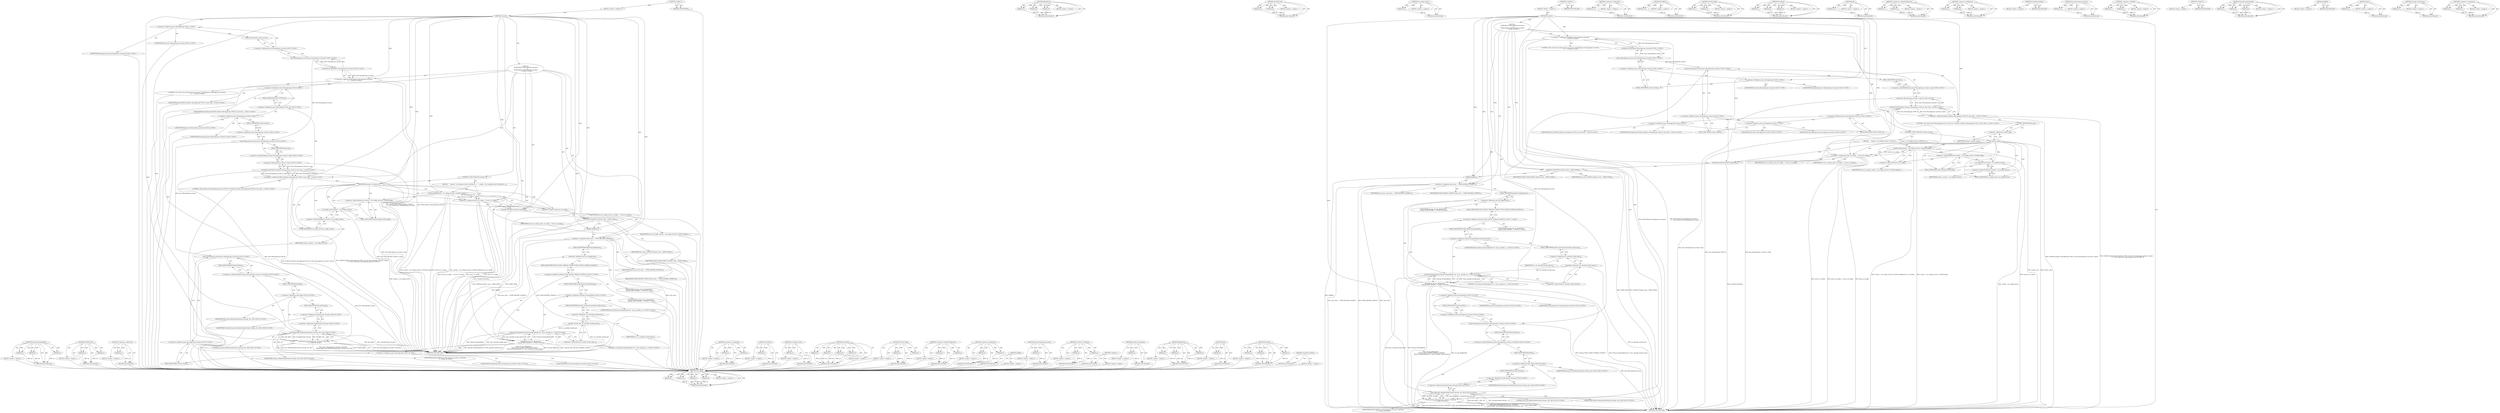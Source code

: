 digraph "CheckPrivacyMode" {
vulnerable_206 [label=<(METHOD,base.Bind)>];
vulnerable_207 [label=<(PARAM,p1)>];
vulnerable_208 [label=<(PARAM,p2)>];
vulnerable_209 [label=<(PARAM,p3)>];
vulnerable_210 [label=<(PARAM,p4)>];
vulnerable_211 [label=<(BLOCK,&lt;empty&gt;,&lt;empty&gt;)>];
vulnerable_212 [label=<(METHOD_RETURN,ANY)>];
vulnerable_184 [label=<(METHOD,BeginEvent)>];
vulnerable_185 [label=<(PARAM,p1)>];
vulnerable_186 [label=<(PARAM,p2)>];
vulnerable_187 [label=<(PARAM,p3)>];
vulnerable_188 [label=<(BLOCK,&lt;empty&gt;,&lt;empty&gt;)>];
vulnerable_189 [label=<(METHOD_RETURN,ANY)>];
vulnerable_142 [label=<(METHOD,DCHECK_EQ)>];
vulnerable_143 [label=<(PARAM,p1)>];
vulnerable_144 [label=<(PARAM,p2)>];
vulnerable_145 [label=<(BLOCK,&lt;empty&gt;,&lt;empty&gt;)>];
vulnerable_146 [label=<(METHOD_RETURN,ANY)>];
vulnerable_165 [label=<(METHOD,ssl_config_service)>];
vulnerable_166 [label=<(PARAM,p1)>];
vulnerable_167 [label=<(BLOCK,&lt;empty&gt;,&lt;empty&gt;)>];
vulnerable_168 [label=<(METHOD_RETURN,ANY)>];
vulnerable_6 [label=<(METHOD,&lt;global&gt;)<SUB>1</SUB>>];
vulnerable_7 [label=<(BLOCK,&lt;empty&gt;,&lt;empty&gt;)<SUB>1</SUB>>];
vulnerable_8 [label=<(METHOD,Connect)<SUB>1</SUB>>];
vulnerable_9 [label="<(BLOCK,{
  DCHECK(base::MessageLoop::current())
      ...,{
  DCHECK(base::MessageLoop::current())
      ...)<SUB>1</SUB>>"];
vulnerable_10 [label="<(&lt;operator&gt;.shiftLeft,DCHECK(base::MessageLoop::current())
       &lt;&lt; ...)<SUB>2</SUB>>"];
vulnerable_11 [label="<(DCHECK,DCHECK(base::MessageLoop::current()))<SUB>2</SUB>>"];
vulnerable_12 [label="<(base.MessageLoop.current,base::MessageLoop::current())<SUB>2</SUB>>"];
vulnerable_13 [label="<(&lt;operator&gt;.fieldAccess,base::MessageLoop::current)<SUB>2</SUB>>"];
vulnerable_14 [label="<(&lt;operator&gt;.fieldAccess,base::MessageLoop)<SUB>2</SUB>>"];
vulnerable_15 [label="<(IDENTIFIER,base,base::MessageLoop::current())<SUB>2</SUB>>"];
vulnerable_16 [label="<(IDENTIFIER,MessageLoop,base::MessageLoop::current())<SUB>2</SUB>>"];
vulnerable_17 [label=<(FIELD_IDENTIFIER,current,current)<SUB>2</SUB>>];
vulnerable_18 [label="<(LITERAL,&quot;The current base::MessageLoop must exist&quot;,DCHECK(base::MessageLoop::current())
       &lt;&lt; ...)<SUB>3</SUB>>"];
vulnerable_19 [label="<(&lt;operator&gt;.shiftLeft,DCHECK_EQ(base::MessageLoop::TYPE_IO, base::Mes...)<SUB>4</SUB>>"];
vulnerable_20 [label="<(DCHECK_EQ,DCHECK_EQ(base::MessageLoop::TYPE_IO, base::Mes...)<SUB>4</SUB>>"];
vulnerable_21 [label="<(&lt;operator&gt;.fieldAccess,base::MessageLoop::TYPE_IO)<SUB>4</SUB>>"];
vulnerable_22 [label="<(&lt;operator&gt;.fieldAccess,base::MessageLoop)<SUB>4</SUB>>"];
vulnerable_23 [label="<(IDENTIFIER,base,DCHECK_EQ(base::MessageLoop::TYPE_IO, base::Mes...)<SUB>4</SUB>>"];
vulnerable_24 [label="<(IDENTIFIER,MessageLoop,DCHECK_EQ(base::MessageLoop::TYPE_IO, base::Mes...)<SUB>4</SUB>>"];
vulnerable_25 [label=<(FIELD_IDENTIFIER,TYPE_IO,TYPE_IO)<SUB>4</SUB>>];
vulnerable_26 [label="<(type,base::MessageLoop::current()-&gt;type())<SUB>4</SUB>>"];
vulnerable_27 [label="<(&lt;operator&gt;.indirectFieldAccess,base::MessageLoop::current()-&gt;type)<SUB>4</SUB>>"];
vulnerable_28 [label="<(base.MessageLoop.current,base::MessageLoop::current())<SUB>4</SUB>>"];
vulnerable_29 [label="<(&lt;operator&gt;.fieldAccess,base::MessageLoop::current)<SUB>4</SUB>>"];
vulnerable_30 [label="<(&lt;operator&gt;.fieldAccess,base::MessageLoop)<SUB>4</SUB>>"];
vulnerable_31 [label="<(IDENTIFIER,base,base::MessageLoop::current())<SUB>4</SUB>>"];
vulnerable_32 [label="<(IDENTIFIER,MessageLoop,base::MessageLoop::current())<SUB>4</SUB>>"];
vulnerable_33 [label=<(FIELD_IDENTIFIER,current,current)<SUB>4</SUB>>];
vulnerable_34 [label=<(FIELD_IDENTIFIER,type,type)<SUB>4</SUB>>];
vulnerable_35 [label="<(LITERAL,&quot;The current base::MessageLoop must be TYPE_IO&quot;,DCHECK_EQ(base::MessageLoop::TYPE_IO, base::Mes...)<SUB>5</SUB>>"];
vulnerable_36 [label=<(CONTROL_STRUCTURE,IF,if (context_.get()))<SUB>6</SUB>>];
vulnerable_37 [label=<(get,context_.get())<SUB>6</SUB>>];
vulnerable_38 [label=<(&lt;operator&gt;.fieldAccess,context_.get)<SUB>6</SUB>>];
vulnerable_39 [label=<(IDENTIFIER,context_,context_.get())<SUB>6</SUB>>];
vulnerable_40 [label=<(FIELD_IDENTIFIER,get,get)<SUB>6</SUB>>];
vulnerable_41 [label=<(BLOCK,{
     context_-&gt;ssl_config_service()-&gt;GetSSLCo...,{
     context_-&gt;ssl_config_service()-&gt;GetSSLCo...)<SUB>6</SUB>>];
vulnerable_42 [label=<(GetSSLConfig,context_-&gt;ssl_config_service()-&gt;GetSSLConfig(&amp;s...)<SUB>7</SUB>>];
vulnerable_43 [label=<(&lt;operator&gt;.indirectFieldAccess,context_-&gt;ssl_config_service()-&gt;GetSSLConfig)<SUB>7</SUB>>];
vulnerable_44 [label=<(ssl_config_service,context_-&gt;ssl_config_service())<SUB>7</SUB>>];
vulnerable_45 [label=<(&lt;operator&gt;.indirectFieldAccess,context_-&gt;ssl_config_service)<SUB>7</SUB>>];
vulnerable_46 [label=<(IDENTIFIER,context_,context_-&gt;ssl_config_service())<SUB>7</SUB>>];
vulnerable_47 [label=<(FIELD_IDENTIFIER,ssl_config_service,ssl_config_service)<SUB>7</SUB>>];
vulnerable_48 [label=<(FIELD_IDENTIFIER,GetSSLConfig,GetSSLConfig)<SUB>7</SUB>>];
vulnerable_49 [label=<(&lt;operator&gt;.addressOf,&amp;server_ssl_config_)<SUB>7</SUB>>];
vulnerable_50 [label=<(IDENTIFIER,server_ssl_config_,context_-&gt;ssl_config_service()-&gt;GetSSLConfig(&amp;s...)<SUB>7</SUB>>];
vulnerable_51 [label=<(&lt;operator&gt;.assignment,proxy_ssl_config_ = server_ssl_config_)<SUB>8</SUB>>];
vulnerable_52 [label=<(IDENTIFIER,proxy_ssl_config_,proxy_ssl_config_ = server_ssl_config_)<SUB>8</SUB>>];
vulnerable_53 [label=<(IDENTIFIER,server_ssl_config_,proxy_ssl_config_ = server_ssl_config_)<SUB>8</SUB>>];
vulnerable_54 [label=<(CheckPrivacyMode,CheckPrivacyMode())<SUB>10</SUB>>];
vulnerable_55 [label=<(DCHECK_EQ,DCHECK_EQ(next_state_, STATE_NONE))<SUB>12</SUB>>];
vulnerable_56 [label=<(IDENTIFIER,next_state_,DCHECK_EQ(next_state_, STATE_NONE))<SUB>12</SUB>>];
vulnerable_57 [label=<(IDENTIFIER,STATE_NONE,DCHECK_EQ(next_state_, STATE_NONE))<SUB>12</SUB>>];
vulnerable_58 [label=<(AddRef,AddRef())<SUB>14</SUB>>];
vulnerable_59 [label=<(&lt;operator&gt;.assignment,next_state_ = STATE_BEFORE_CONNECT)<SUB>15</SUB>>];
vulnerable_60 [label=<(IDENTIFIER,next_state_,next_state_ = STATE_BEFORE_CONNECT)<SUB>15</SUB>>];
vulnerable_61 [label=<(IDENTIFIER,STATE_BEFORE_CONNECT,next_state_ = STATE_BEFORE_CONNECT)<SUB>15</SUB>>];
vulnerable_62 [label="<(BeginEvent,net_log_.BeginEvent(
      NetLog::TYPE_SOCKET_...)<SUB>16</SUB>>"];
vulnerable_63 [label=<(&lt;operator&gt;.fieldAccess,net_log_.BeginEvent)<SUB>16</SUB>>];
vulnerable_64 [label="<(IDENTIFIER,net_log_,net_log_.BeginEvent(
      NetLog::TYPE_SOCKET_...)<SUB>16</SUB>>"];
vulnerable_65 [label=<(FIELD_IDENTIFIER,BeginEvent,BeginEvent)<SUB>16</SUB>>];
vulnerable_66 [label="<(&lt;operator&gt;.fieldAccess,NetLog::TYPE_SOCKET_STREAM_CONNECT)<SUB>17</SUB>>"];
vulnerable_67 [label="<(IDENTIFIER,NetLog,net_log_.BeginEvent(
      NetLog::TYPE_SOCKET_...)<SUB>17</SUB>>"];
vulnerable_68 [label=<(FIELD_IDENTIFIER,TYPE_SOCKET_STREAM_CONNECT,TYPE_SOCKET_STREAM_CONNECT)<SUB>17</SUB>>];
vulnerable_69 [label="<(NetLog.StringCallback,NetLog::StringCallback(&quot;url&quot;, &amp;url_.possibly_in...)<SUB>18</SUB>>"];
vulnerable_70 [label="<(&lt;operator&gt;.fieldAccess,NetLog::StringCallback)<SUB>18</SUB>>"];
vulnerable_71 [label="<(IDENTIFIER,NetLog,NetLog::StringCallback(&quot;url&quot;, &amp;url_.possibly_in...)<SUB>18</SUB>>"];
vulnerable_72 [label=<(FIELD_IDENTIFIER,StringCallback,StringCallback)<SUB>18</SUB>>];
vulnerable_73 [label="<(LITERAL,&quot;url&quot;,NetLog::StringCallback(&quot;url&quot;, &amp;url_.possibly_in...)<SUB>18</SUB>>"];
vulnerable_74 [label=<(&lt;operator&gt;.addressOf,&amp;url_.possibly_invalid_spec())<SUB>18</SUB>>];
vulnerable_75 [label=<(possibly_invalid_spec,url_.possibly_invalid_spec())<SUB>18</SUB>>];
vulnerable_76 [label=<(&lt;operator&gt;.fieldAccess,url_.possibly_invalid_spec)<SUB>18</SUB>>];
vulnerable_77 [label=<(IDENTIFIER,url_,url_.possibly_invalid_spec())<SUB>18</SUB>>];
vulnerable_78 [label=<(FIELD_IDENTIFIER,possibly_invalid_spec,possibly_invalid_spec)<SUB>18</SUB>>];
vulnerable_79 [label="<(PostTask,base::MessageLoop::current()-&gt;PostTask(
      F...)<SUB>19</SUB>>"];
vulnerable_80 [label="<(&lt;operator&gt;.indirectFieldAccess,base::MessageLoop::current()-&gt;PostTask)<SUB>19</SUB>>"];
vulnerable_81 [label="<(base.MessageLoop.current,base::MessageLoop::current())<SUB>19</SUB>>"];
vulnerable_82 [label="<(&lt;operator&gt;.fieldAccess,base::MessageLoop::current)<SUB>19</SUB>>"];
vulnerable_83 [label="<(&lt;operator&gt;.fieldAccess,base::MessageLoop)<SUB>19</SUB>>"];
vulnerable_84 [label="<(IDENTIFIER,base,base::MessageLoop::current())<SUB>19</SUB>>"];
vulnerable_85 [label="<(IDENTIFIER,MessageLoop,base::MessageLoop::current())<SUB>19</SUB>>"];
vulnerable_86 [label=<(FIELD_IDENTIFIER,current,current)<SUB>19</SUB>>];
vulnerable_87 [label=<(FIELD_IDENTIFIER,PostTask,PostTask)<SUB>19</SUB>>];
vulnerable_88 [label="<(IDENTIFIER,FROM_HERE,base::MessageLoop::current()-&gt;PostTask(
      F...)<SUB>20</SUB>>"];
vulnerable_89 [label="<(base.Bind,base::Bind(&amp;SocketStream::DoLoop, this, OK))<SUB>20</SUB>>"];
vulnerable_90 [label="<(&lt;operator&gt;.fieldAccess,base::Bind)<SUB>20</SUB>>"];
vulnerable_91 [label="<(IDENTIFIER,base,base::Bind(&amp;SocketStream::DoLoop, this, OK))<SUB>20</SUB>>"];
vulnerable_92 [label=<(FIELD_IDENTIFIER,Bind,Bind)<SUB>20</SUB>>];
vulnerable_93 [label="<(&lt;operator&gt;.addressOf,&amp;SocketStream::DoLoop)<SUB>20</SUB>>"];
vulnerable_94 [label="<(&lt;operator&gt;.fieldAccess,SocketStream::DoLoop)<SUB>20</SUB>>"];
vulnerable_95 [label="<(IDENTIFIER,SocketStream,base::Bind(&amp;SocketStream::DoLoop, this, OK))<SUB>20</SUB>>"];
vulnerable_96 [label=<(FIELD_IDENTIFIER,DoLoop,DoLoop)<SUB>20</SUB>>];
vulnerable_97 [label="<(LITERAL,this,base::Bind(&amp;SocketStream::DoLoop, this, OK))<SUB>20</SUB>>"];
vulnerable_98 [label="<(IDENTIFIER,OK,base::Bind(&amp;SocketStream::DoLoop, this, OK))<SUB>20</SUB>>"];
vulnerable_99 [label=<(METHOD_RETURN,void)<SUB>1</SUB>>];
vulnerable_101 [label=<(METHOD_RETURN,ANY)<SUB>1</SUB>>];
vulnerable_169 [label=<(METHOD,&lt;operator&gt;.addressOf)>];
vulnerable_170 [label=<(PARAM,p1)>];
vulnerable_171 [label=<(BLOCK,&lt;empty&gt;,&lt;empty&gt;)>];
vulnerable_172 [label=<(METHOD_RETURN,ANY)>];
vulnerable_129 [label=<(METHOD,DCHECK)>];
vulnerable_130 [label=<(PARAM,p1)>];
vulnerable_131 [label=<(BLOCK,&lt;empty&gt;,&lt;empty&gt;)>];
vulnerable_132 [label=<(METHOD_RETURN,ANY)>];
vulnerable_160 [label=<(METHOD,GetSSLConfig)>];
vulnerable_161 [label=<(PARAM,p1)>];
vulnerable_162 [label=<(PARAM,p2)>];
vulnerable_163 [label=<(BLOCK,&lt;empty&gt;,&lt;empty&gt;)>];
vulnerable_164 [label=<(METHOD_RETURN,ANY)>];
vulnerable_200 [label=<(METHOD,PostTask)>];
vulnerable_201 [label=<(PARAM,p1)>];
vulnerable_202 [label=<(PARAM,p2)>];
vulnerable_203 [label=<(PARAM,p3)>];
vulnerable_204 [label=<(BLOCK,&lt;empty&gt;,&lt;empty&gt;)>];
vulnerable_205 [label=<(METHOD_RETURN,ANY)>];
vulnerable_156 [label=<(METHOD,get)>];
vulnerable_157 [label=<(PARAM,p1)>];
vulnerable_158 [label=<(BLOCK,&lt;empty&gt;,&lt;empty&gt;)>];
vulnerable_159 [label=<(METHOD_RETURN,ANY)>];
vulnerable_151 [label=<(METHOD,&lt;operator&gt;.indirectFieldAccess)>];
vulnerable_152 [label=<(PARAM,p1)>];
vulnerable_153 [label=<(PARAM,p2)>];
vulnerable_154 [label=<(BLOCK,&lt;empty&gt;,&lt;empty&gt;)>];
vulnerable_155 [label=<(METHOD_RETURN,ANY)>];
vulnerable_137 [label=<(METHOD,&lt;operator&gt;.fieldAccess)>];
vulnerable_138 [label=<(PARAM,p1)>];
vulnerable_139 [label=<(PARAM,p2)>];
vulnerable_140 [label=<(BLOCK,&lt;empty&gt;,&lt;empty&gt;)>];
vulnerable_141 [label=<(METHOD_RETURN,ANY)>];
vulnerable_178 [label=<(METHOD,CheckPrivacyMode)>];
vulnerable_179 [label=<(BLOCK,&lt;empty&gt;,&lt;empty&gt;)>];
vulnerable_180 [label=<(METHOD_RETURN,ANY)>];
vulnerable_133 [label=<(METHOD,base.MessageLoop.current)>];
vulnerable_134 [label=<(PARAM,p1)>];
vulnerable_135 [label=<(BLOCK,&lt;empty&gt;,&lt;empty&gt;)>];
vulnerable_136 [label=<(METHOD_RETURN,ANY)>];
vulnerable_124 [label=<(METHOD,&lt;operator&gt;.shiftLeft)>];
vulnerable_125 [label=<(PARAM,p1)>];
vulnerable_126 [label=<(PARAM,p2)>];
vulnerable_127 [label=<(BLOCK,&lt;empty&gt;,&lt;empty&gt;)>];
vulnerable_128 [label=<(METHOD_RETURN,ANY)>];
vulnerable_118 [label=<(METHOD,&lt;global&gt;)<SUB>1</SUB>>];
vulnerable_119 [label=<(BLOCK,&lt;empty&gt;,&lt;empty&gt;)>];
vulnerable_120 [label=<(METHOD_RETURN,ANY)>];
vulnerable_190 [label=<(METHOD,NetLog.StringCallback)>];
vulnerable_191 [label=<(PARAM,p1)>];
vulnerable_192 [label=<(PARAM,p2)>];
vulnerable_193 [label=<(PARAM,p3)>];
vulnerable_194 [label=<(BLOCK,&lt;empty&gt;,&lt;empty&gt;)>];
vulnerable_195 [label=<(METHOD_RETURN,ANY)>];
vulnerable_181 [label=<(METHOD,AddRef)>];
vulnerable_182 [label=<(BLOCK,&lt;empty&gt;,&lt;empty&gt;)>];
vulnerable_183 [label=<(METHOD_RETURN,ANY)>];
vulnerable_147 [label=<(METHOD,type)>];
vulnerable_148 [label=<(PARAM,p1)>];
vulnerable_149 [label=<(BLOCK,&lt;empty&gt;,&lt;empty&gt;)>];
vulnerable_150 [label=<(METHOD_RETURN,ANY)>];
vulnerable_196 [label=<(METHOD,possibly_invalid_spec)>];
vulnerable_197 [label=<(PARAM,p1)>];
vulnerable_198 [label=<(BLOCK,&lt;empty&gt;,&lt;empty&gt;)>];
vulnerable_199 [label=<(METHOD_RETURN,ANY)>];
vulnerable_173 [label=<(METHOD,&lt;operator&gt;.assignment)>];
vulnerable_174 [label=<(PARAM,p1)>];
vulnerable_175 [label=<(PARAM,p2)>];
vulnerable_176 [label=<(BLOCK,&lt;empty&gt;,&lt;empty&gt;)>];
vulnerable_177 [label=<(METHOD_RETURN,ANY)>];
fixed_183 [label=<(METHOD,NetLog.StringCallback)>];
fixed_184 [label=<(PARAM,p1)>];
fixed_185 [label=<(PARAM,p2)>];
fixed_186 [label=<(PARAM,p3)>];
fixed_187 [label=<(BLOCK,&lt;empty&gt;,&lt;empty&gt;)>];
fixed_188 [label=<(METHOD_RETURN,ANY)>];
fixed_139 [label=<(METHOD,DCHECK_EQ)>];
fixed_140 [label=<(PARAM,p1)>];
fixed_141 [label=<(PARAM,p2)>];
fixed_142 [label=<(BLOCK,&lt;empty&gt;,&lt;empty&gt;)>];
fixed_143 [label=<(METHOD_RETURN,ANY)>];
fixed_162 [label=<(METHOD,&lt;operator&gt;.addressOf)>];
fixed_163 [label=<(PARAM,p1)>];
fixed_164 [label=<(BLOCK,&lt;empty&gt;,&lt;empty&gt;)>];
fixed_165 [label=<(METHOD_RETURN,ANY)>];
fixed_6 [label=<(METHOD,&lt;global&gt;)<SUB>1</SUB>>];
fixed_7 [label=<(BLOCK,&lt;empty&gt;,&lt;empty&gt;)<SUB>1</SUB>>];
fixed_8 [label=<(METHOD,Connect)<SUB>1</SUB>>];
fixed_9 [label="<(BLOCK,{
  DCHECK(base::MessageLoop::current())
      ...,{
  DCHECK(base::MessageLoop::current())
      ...)<SUB>1</SUB>>"];
fixed_10 [label="<(&lt;operator&gt;.shiftLeft,DCHECK(base::MessageLoop::current())
       &lt;&lt; ...)<SUB>2</SUB>>"];
fixed_11 [label="<(DCHECK,DCHECK(base::MessageLoop::current()))<SUB>2</SUB>>"];
fixed_12 [label="<(base.MessageLoop.current,base::MessageLoop::current())<SUB>2</SUB>>"];
fixed_13 [label="<(&lt;operator&gt;.fieldAccess,base::MessageLoop::current)<SUB>2</SUB>>"];
fixed_14 [label="<(&lt;operator&gt;.fieldAccess,base::MessageLoop)<SUB>2</SUB>>"];
fixed_15 [label="<(IDENTIFIER,base,base::MessageLoop::current())<SUB>2</SUB>>"];
fixed_16 [label="<(IDENTIFIER,MessageLoop,base::MessageLoop::current())<SUB>2</SUB>>"];
fixed_17 [label=<(FIELD_IDENTIFIER,current,current)<SUB>2</SUB>>];
fixed_18 [label="<(LITERAL,&quot;The current base::MessageLoop must exist&quot;,DCHECK(base::MessageLoop::current())
       &lt;&lt; ...)<SUB>3</SUB>>"];
fixed_19 [label="<(&lt;operator&gt;.shiftLeft,DCHECK_EQ(base::MessageLoop::TYPE_IO, base::Mes...)<SUB>4</SUB>>"];
fixed_20 [label="<(DCHECK_EQ,DCHECK_EQ(base::MessageLoop::TYPE_IO, base::Mes...)<SUB>4</SUB>>"];
fixed_21 [label="<(&lt;operator&gt;.fieldAccess,base::MessageLoop::TYPE_IO)<SUB>4</SUB>>"];
fixed_22 [label="<(&lt;operator&gt;.fieldAccess,base::MessageLoop)<SUB>4</SUB>>"];
fixed_23 [label="<(IDENTIFIER,base,DCHECK_EQ(base::MessageLoop::TYPE_IO, base::Mes...)<SUB>4</SUB>>"];
fixed_24 [label="<(IDENTIFIER,MessageLoop,DCHECK_EQ(base::MessageLoop::TYPE_IO, base::Mes...)<SUB>4</SUB>>"];
fixed_25 [label=<(FIELD_IDENTIFIER,TYPE_IO,TYPE_IO)<SUB>4</SUB>>];
fixed_26 [label="<(type,base::MessageLoop::current()-&gt;type())<SUB>4</SUB>>"];
fixed_27 [label="<(&lt;operator&gt;.indirectFieldAccess,base::MessageLoop::current()-&gt;type)<SUB>4</SUB>>"];
fixed_28 [label="<(base.MessageLoop.current,base::MessageLoop::current())<SUB>4</SUB>>"];
fixed_29 [label="<(&lt;operator&gt;.fieldAccess,base::MessageLoop::current)<SUB>4</SUB>>"];
fixed_30 [label="<(&lt;operator&gt;.fieldAccess,base::MessageLoop)<SUB>4</SUB>>"];
fixed_31 [label="<(IDENTIFIER,base,base::MessageLoop::current())<SUB>4</SUB>>"];
fixed_32 [label="<(IDENTIFIER,MessageLoop,base::MessageLoop::current())<SUB>4</SUB>>"];
fixed_33 [label=<(FIELD_IDENTIFIER,current,current)<SUB>4</SUB>>];
fixed_34 [label=<(FIELD_IDENTIFIER,type,type)<SUB>4</SUB>>];
fixed_35 [label="<(LITERAL,&quot;The current base::MessageLoop must be TYPE_IO&quot;,DCHECK_EQ(base::MessageLoop::TYPE_IO, base::Mes...)<SUB>5</SUB>>"];
fixed_36 [label=<(CONTROL_STRUCTURE,IF,if (context_))<SUB>6</SUB>>];
fixed_37 [label=<(IDENTIFIER,context_,if (context_))<SUB>6</SUB>>];
fixed_38 [label=<(BLOCK,{
     context_-&gt;ssl_config_service()-&gt;GetSSLCo...,{
     context_-&gt;ssl_config_service()-&gt;GetSSLCo...)<SUB>6</SUB>>];
fixed_39 [label=<(GetSSLConfig,context_-&gt;ssl_config_service()-&gt;GetSSLConfig(&amp;s...)<SUB>7</SUB>>];
fixed_40 [label=<(&lt;operator&gt;.indirectFieldAccess,context_-&gt;ssl_config_service()-&gt;GetSSLConfig)<SUB>7</SUB>>];
fixed_41 [label=<(ssl_config_service,context_-&gt;ssl_config_service())<SUB>7</SUB>>];
fixed_42 [label=<(&lt;operator&gt;.indirectFieldAccess,context_-&gt;ssl_config_service)<SUB>7</SUB>>];
fixed_43 [label=<(IDENTIFIER,context_,context_-&gt;ssl_config_service())<SUB>7</SUB>>];
fixed_44 [label=<(FIELD_IDENTIFIER,ssl_config_service,ssl_config_service)<SUB>7</SUB>>];
fixed_45 [label=<(FIELD_IDENTIFIER,GetSSLConfig,GetSSLConfig)<SUB>7</SUB>>];
fixed_46 [label=<(&lt;operator&gt;.addressOf,&amp;server_ssl_config_)<SUB>7</SUB>>];
fixed_47 [label=<(IDENTIFIER,server_ssl_config_,context_-&gt;ssl_config_service()-&gt;GetSSLConfig(&amp;s...)<SUB>7</SUB>>];
fixed_48 [label=<(&lt;operator&gt;.assignment,proxy_ssl_config_ = server_ssl_config_)<SUB>8</SUB>>];
fixed_49 [label=<(IDENTIFIER,proxy_ssl_config_,proxy_ssl_config_ = server_ssl_config_)<SUB>8</SUB>>];
fixed_50 [label=<(IDENTIFIER,server_ssl_config_,proxy_ssl_config_ = server_ssl_config_)<SUB>8</SUB>>];
fixed_51 [label=<(CheckPrivacyMode,CheckPrivacyMode())<SUB>10</SUB>>];
fixed_52 [label=<(DCHECK_EQ,DCHECK_EQ(next_state_, STATE_NONE))<SUB>12</SUB>>];
fixed_53 [label=<(IDENTIFIER,next_state_,DCHECK_EQ(next_state_, STATE_NONE))<SUB>12</SUB>>];
fixed_54 [label=<(IDENTIFIER,STATE_NONE,DCHECK_EQ(next_state_, STATE_NONE))<SUB>12</SUB>>];
fixed_55 [label=<(AddRef,AddRef())<SUB>14</SUB>>];
fixed_56 [label=<(&lt;operator&gt;.assignment,next_state_ = STATE_BEFORE_CONNECT)<SUB>15</SUB>>];
fixed_57 [label=<(IDENTIFIER,next_state_,next_state_ = STATE_BEFORE_CONNECT)<SUB>15</SUB>>];
fixed_58 [label=<(IDENTIFIER,STATE_BEFORE_CONNECT,next_state_ = STATE_BEFORE_CONNECT)<SUB>15</SUB>>];
fixed_59 [label="<(BeginEvent,net_log_.BeginEvent(
      NetLog::TYPE_SOCKET_...)<SUB>16</SUB>>"];
fixed_60 [label=<(&lt;operator&gt;.fieldAccess,net_log_.BeginEvent)<SUB>16</SUB>>];
fixed_61 [label="<(IDENTIFIER,net_log_,net_log_.BeginEvent(
      NetLog::TYPE_SOCKET_...)<SUB>16</SUB>>"];
fixed_62 [label=<(FIELD_IDENTIFIER,BeginEvent,BeginEvent)<SUB>16</SUB>>];
fixed_63 [label="<(&lt;operator&gt;.fieldAccess,NetLog::TYPE_SOCKET_STREAM_CONNECT)<SUB>17</SUB>>"];
fixed_64 [label="<(IDENTIFIER,NetLog,net_log_.BeginEvent(
      NetLog::TYPE_SOCKET_...)<SUB>17</SUB>>"];
fixed_65 [label=<(FIELD_IDENTIFIER,TYPE_SOCKET_STREAM_CONNECT,TYPE_SOCKET_STREAM_CONNECT)<SUB>17</SUB>>];
fixed_66 [label="<(NetLog.StringCallback,NetLog::StringCallback(&quot;url&quot;, &amp;url_.possibly_in...)<SUB>18</SUB>>"];
fixed_67 [label="<(&lt;operator&gt;.fieldAccess,NetLog::StringCallback)<SUB>18</SUB>>"];
fixed_68 [label="<(IDENTIFIER,NetLog,NetLog::StringCallback(&quot;url&quot;, &amp;url_.possibly_in...)<SUB>18</SUB>>"];
fixed_69 [label=<(FIELD_IDENTIFIER,StringCallback,StringCallback)<SUB>18</SUB>>];
fixed_70 [label="<(LITERAL,&quot;url&quot;,NetLog::StringCallback(&quot;url&quot;, &amp;url_.possibly_in...)<SUB>18</SUB>>"];
fixed_71 [label=<(&lt;operator&gt;.addressOf,&amp;url_.possibly_invalid_spec())<SUB>18</SUB>>];
fixed_72 [label=<(possibly_invalid_spec,url_.possibly_invalid_spec())<SUB>18</SUB>>];
fixed_73 [label=<(&lt;operator&gt;.fieldAccess,url_.possibly_invalid_spec)<SUB>18</SUB>>];
fixed_74 [label=<(IDENTIFIER,url_,url_.possibly_invalid_spec())<SUB>18</SUB>>];
fixed_75 [label=<(FIELD_IDENTIFIER,possibly_invalid_spec,possibly_invalid_spec)<SUB>18</SUB>>];
fixed_76 [label="<(PostTask,base::MessageLoop::current()-&gt;PostTask(
      F...)<SUB>19</SUB>>"];
fixed_77 [label="<(&lt;operator&gt;.indirectFieldAccess,base::MessageLoop::current()-&gt;PostTask)<SUB>19</SUB>>"];
fixed_78 [label="<(base.MessageLoop.current,base::MessageLoop::current())<SUB>19</SUB>>"];
fixed_79 [label="<(&lt;operator&gt;.fieldAccess,base::MessageLoop::current)<SUB>19</SUB>>"];
fixed_80 [label="<(&lt;operator&gt;.fieldAccess,base::MessageLoop)<SUB>19</SUB>>"];
fixed_81 [label="<(IDENTIFIER,base,base::MessageLoop::current())<SUB>19</SUB>>"];
fixed_82 [label="<(IDENTIFIER,MessageLoop,base::MessageLoop::current())<SUB>19</SUB>>"];
fixed_83 [label=<(FIELD_IDENTIFIER,current,current)<SUB>19</SUB>>];
fixed_84 [label=<(FIELD_IDENTIFIER,PostTask,PostTask)<SUB>19</SUB>>];
fixed_85 [label="<(IDENTIFIER,FROM_HERE,base::MessageLoop::current()-&gt;PostTask(
      F...)<SUB>20</SUB>>"];
fixed_86 [label="<(base.Bind,base::Bind(&amp;SocketStream::DoLoop, this, OK))<SUB>20</SUB>>"];
fixed_87 [label="<(&lt;operator&gt;.fieldAccess,base::Bind)<SUB>20</SUB>>"];
fixed_88 [label="<(IDENTIFIER,base,base::Bind(&amp;SocketStream::DoLoop, this, OK))<SUB>20</SUB>>"];
fixed_89 [label=<(FIELD_IDENTIFIER,Bind,Bind)<SUB>20</SUB>>];
fixed_90 [label="<(&lt;operator&gt;.addressOf,&amp;SocketStream::DoLoop)<SUB>20</SUB>>"];
fixed_91 [label="<(&lt;operator&gt;.fieldAccess,SocketStream::DoLoop)<SUB>20</SUB>>"];
fixed_92 [label="<(IDENTIFIER,SocketStream,base::Bind(&amp;SocketStream::DoLoop, this, OK))<SUB>20</SUB>>"];
fixed_93 [label=<(FIELD_IDENTIFIER,DoLoop,DoLoop)<SUB>20</SUB>>];
fixed_94 [label="<(LITERAL,this,base::Bind(&amp;SocketStream::DoLoop, this, OK))<SUB>20</SUB>>"];
fixed_95 [label="<(IDENTIFIER,OK,base::Bind(&amp;SocketStream::DoLoop, this, OK))<SUB>20</SUB>>"];
fixed_96 [label=<(METHOD_RETURN,void)<SUB>1</SUB>>];
fixed_98 [label=<(METHOD_RETURN,ANY)<SUB>1</SUB>>];
fixed_166 [label=<(METHOD,&lt;operator&gt;.assignment)>];
fixed_167 [label=<(PARAM,p1)>];
fixed_168 [label=<(PARAM,p2)>];
fixed_169 [label=<(BLOCK,&lt;empty&gt;,&lt;empty&gt;)>];
fixed_170 [label=<(METHOD_RETURN,ANY)>];
fixed_126 [label=<(METHOD,DCHECK)>];
fixed_127 [label=<(PARAM,p1)>];
fixed_128 [label=<(BLOCK,&lt;empty&gt;,&lt;empty&gt;)>];
fixed_129 [label=<(METHOD_RETURN,ANY)>];
fixed_158 [label=<(METHOD,ssl_config_service)>];
fixed_159 [label=<(PARAM,p1)>];
fixed_160 [label=<(BLOCK,&lt;empty&gt;,&lt;empty&gt;)>];
fixed_161 [label=<(METHOD_RETURN,ANY)>];
fixed_199 [label=<(METHOD,base.Bind)>];
fixed_200 [label=<(PARAM,p1)>];
fixed_201 [label=<(PARAM,p2)>];
fixed_202 [label=<(PARAM,p3)>];
fixed_203 [label=<(PARAM,p4)>];
fixed_204 [label=<(BLOCK,&lt;empty&gt;,&lt;empty&gt;)>];
fixed_205 [label=<(METHOD_RETURN,ANY)>];
fixed_153 [label=<(METHOD,GetSSLConfig)>];
fixed_154 [label=<(PARAM,p1)>];
fixed_155 [label=<(PARAM,p2)>];
fixed_156 [label=<(BLOCK,&lt;empty&gt;,&lt;empty&gt;)>];
fixed_157 [label=<(METHOD_RETURN,ANY)>];
fixed_148 [label=<(METHOD,&lt;operator&gt;.indirectFieldAccess)>];
fixed_149 [label=<(PARAM,p1)>];
fixed_150 [label=<(PARAM,p2)>];
fixed_151 [label=<(BLOCK,&lt;empty&gt;,&lt;empty&gt;)>];
fixed_152 [label=<(METHOD_RETURN,ANY)>];
fixed_134 [label=<(METHOD,&lt;operator&gt;.fieldAccess)>];
fixed_135 [label=<(PARAM,p1)>];
fixed_136 [label=<(PARAM,p2)>];
fixed_137 [label=<(BLOCK,&lt;empty&gt;,&lt;empty&gt;)>];
fixed_138 [label=<(METHOD_RETURN,ANY)>];
fixed_174 [label=<(METHOD,AddRef)>];
fixed_175 [label=<(BLOCK,&lt;empty&gt;,&lt;empty&gt;)>];
fixed_176 [label=<(METHOD_RETURN,ANY)>];
fixed_130 [label=<(METHOD,base.MessageLoop.current)>];
fixed_131 [label=<(PARAM,p1)>];
fixed_132 [label=<(BLOCK,&lt;empty&gt;,&lt;empty&gt;)>];
fixed_133 [label=<(METHOD_RETURN,ANY)>];
fixed_121 [label=<(METHOD,&lt;operator&gt;.shiftLeft)>];
fixed_122 [label=<(PARAM,p1)>];
fixed_123 [label=<(PARAM,p2)>];
fixed_124 [label=<(BLOCK,&lt;empty&gt;,&lt;empty&gt;)>];
fixed_125 [label=<(METHOD_RETURN,ANY)>];
fixed_115 [label=<(METHOD,&lt;global&gt;)<SUB>1</SUB>>];
fixed_116 [label=<(BLOCK,&lt;empty&gt;,&lt;empty&gt;)>];
fixed_117 [label=<(METHOD_RETURN,ANY)>];
fixed_189 [label=<(METHOD,possibly_invalid_spec)>];
fixed_190 [label=<(PARAM,p1)>];
fixed_191 [label=<(BLOCK,&lt;empty&gt;,&lt;empty&gt;)>];
fixed_192 [label=<(METHOD_RETURN,ANY)>];
fixed_177 [label=<(METHOD,BeginEvent)>];
fixed_178 [label=<(PARAM,p1)>];
fixed_179 [label=<(PARAM,p2)>];
fixed_180 [label=<(PARAM,p3)>];
fixed_181 [label=<(BLOCK,&lt;empty&gt;,&lt;empty&gt;)>];
fixed_182 [label=<(METHOD_RETURN,ANY)>];
fixed_144 [label=<(METHOD,type)>];
fixed_145 [label=<(PARAM,p1)>];
fixed_146 [label=<(BLOCK,&lt;empty&gt;,&lt;empty&gt;)>];
fixed_147 [label=<(METHOD_RETURN,ANY)>];
fixed_193 [label=<(METHOD,PostTask)>];
fixed_194 [label=<(PARAM,p1)>];
fixed_195 [label=<(PARAM,p2)>];
fixed_196 [label=<(PARAM,p3)>];
fixed_197 [label=<(BLOCK,&lt;empty&gt;,&lt;empty&gt;)>];
fixed_198 [label=<(METHOD_RETURN,ANY)>];
fixed_171 [label=<(METHOD,CheckPrivacyMode)>];
fixed_172 [label=<(BLOCK,&lt;empty&gt;,&lt;empty&gt;)>];
fixed_173 [label=<(METHOD_RETURN,ANY)>];
vulnerable_206 -> vulnerable_207  [key=0, label="AST: "];
vulnerable_206 -> vulnerable_207  [key=1, label="DDG: "];
vulnerable_206 -> vulnerable_211  [key=0, label="AST: "];
vulnerable_206 -> vulnerable_208  [key=0, label="AST: "];
vulnerable_206 -> vulnerable_208  [key=1, label="DDG: "];
vulnerable_206 -> vulnerable_212  [key=0, label="AST: "];
vulnerable_206 -> vulnerable_212  [key=1, label="CFG: "];
vulnerable_206 -> vulnerable_209  [key=0, label="AST: "];
vulnerable_206 -> vulnerable_209  [key=1, label="DDG: "];
vulnerable_206 -> vulnerable_210  [key=0, label="AST: "];
vulnerable_206 -> vulnerable_210  [key=1, label="DDG: "];
vulnerable_207 -> vulnerable_212  [key=0, label="DDG: p1"];
vulnerable_208 -> vulnerable_212  [key=0, label="DDG: p2"];
vulnerable_209 -> vulnerable_212  [key=0, label="DDG: p3"];
vulnerable_210 -> vulnerable_212  [key=0, label="DDG: p4"];
vulnerable_184 -> vulnerable_185  [key=0, label="AST: "];
vulnerable_184 -> vulnerable_185  [key=1, label="DDG: "];
vulnerable_184 -> vulnerable_188  [key=0, label="AST: "];
vulnerable_184 -> vulnerable_186  [key=0, label="AST: "];
vulnerable_184 -> vulnerable_186  [key=1, label="DDG: "];
vulnerable_184 -> vulnerable_189  [key=0, label="AST: "];
vulnerable_184 -> vulnerable_189  [key=1, label="CFG: "];
vulnerable_184 -> vulnerable_187  [key=0, label="AST: "];
vulnerable_184 -> vulnerable_187  [key=1, label="DDG: "];
vulnerable_185 -> vulnerable_189  [key=0, label="DDG: p1"];
vulnerable_186 -> vulnerable_189  [key=0, label="DDG: p2"];
vulnerable_187 -> vulnerable_189  [key=0, label="DDG: p3"];
vulnerable_142 -> vulnerable_143  [key=0, label="AST: "];
vulnerable_142 -> vulnerable_143  [key=1, label="DDG: "];
vulnerable_142 -> vulnerable_145  [key=0, label="AST: "];
vulnerable_142 -> vulnerable_144  [key=0, label="AST: "];
vulnerable_142 -> vulnerable_144  [key=1, label="DDG: "];
vulnerable_142 -> vulnerable_146  [key=0, label="AST: "];
vulnerable_142 -> vulnerable_146  [key=1, label="CFG: "];
vulnerable_143 -> vulnerable_146  [key=0, label="DDG: p1"];
vulnerable_144 -> vulnerable_146  [key=0, label="DDG: p2"];
vulnerable_165 -> vulnerable_166  [key=0, label="AST: "];
vulnerable_165 -> vulnerable_166  [key=1, label="DDG: "];
vulnerable_165 -> vulnerable_167  [key=0, label="AST: "];
vulnerable_165 -> vulnerable_168  [key=0, label="AST: "];
vulnerable_165 -> vulnerable_168  [key=1, label="CFG: "];
vulnerable_166 -> vulnerable_168  [key=0, label="DDG: p1"];
vulnerable_6 -> vulnerable_7  [key=0, label="AST: "];
vulnerable_6 -> vulnerable_101  [key=0, label="AST: "];
vulnerable_6 -> vulnerable_101  [key=1, label="CFG: "];
vulnerable_7 -> vulnerable_8  [key=0, label="AST: "];
vulnerable_8 -> vulnerable_9  [key=0, label="AST: "];
vulnerable_8 -> vulnerable_99  [key=0, label="AST: "];
vulnerable_8 -> vulnerable_14  [key=0, label="CFG: "];
vulnerable_8 -> vulnerable_54  [key=0, label="DDG: "];
vulnerable_8 -> vulnerable_58  [key=0, label="DDG: "];
vulnerable_8 -> vulnerable_59  [key=0, label="DDG: "];
vulnerable_8 -> vulnerable_10  [key=0, label="DDG: "];
vulnerable_8 -> vulnerable_19  [key=0, label="DDG: "];
vulnerable_8 -> vulnerable_55  [key=0, label="DDG: "];
vulnerable_8 -> vulnerable_79  [key=0, label="DDG: "];
vulnerable_8 -> vulnerable_51  [key=0, label="DDG: "];
vulnerable_8 -> vulnerable_69  [key=0, label="DDG: "];
vulnerable_8 -> vulnerable_89  [key=0, label="DDG: "];
vulnerable_8 -> vulnerable_42  [key=0, label="DDG: "];
vulnerable_9 -> vulnerable_10  [key=0, label="AST: "];
vulnerable_9 -> vulnerable_19  [key=0, label="AST: "];
vulnerable_9 -> vulnerable_36  [key=0, label="AST: "];
vulnerable_9 -> vulnerable_54  [key=0, label="AST: "];
vulnerable_9 -> vulnerable_55  [key=0, label="AST: "];
vulnerable_9 -> vulnerable_58  [key=0, label="AST: "];
vulnerable_9 -> vulnerable_59  [key=0, label="AST: "];
vulnerable_9 -> vulnerable_62  [key=0, label="AST: "];
vulnerable_9 -> vulnerable_79  [key=0, label="AST: "];
vulnerable_10 -> vulnerable_11  [key=0, label="AST: "];
vulnerable_10 -> vulnerable_18  [key=0, label="AST: "];
vulnerable_10 -> vulnerable_22  [key=0, label="CFG: "];
vulnerable_10 -> vulnerable_99  [key=0, label="DDG: DCHECK(base::MessageLoop::current())"];
vulnerable_10 -> vulnerable_99  [key=1, label="DDG: DCHECK(base::MessageLoop::current())
       &lt;&lt; &quot;The current base::MessageLoop must exist&quot;"];
vulnerable_11 -> vulnerable_12  [key=0, label="AST: "];
vulnerable_11 -> vulnerable_10  [key=0, label="CFG: "];
vulnerable_11 -> vulnerable_10  [key=1, label="DDG: base::MessageLoop::current()"];
vulnerable_12 -> vulnerable_13  [key=0, label="AST: "];
vulnerable_12 -> vulnerable_11  [key=0, label="CFG: "];
vulnerable_12 -> vulnerable_11  [key=1, label="DDG: base::MessageLoop::current"];
vulnerable_12 -> vulnerable_28  [key=0, label="DDG: base::MessageLoop::current"];
vulnerable_13 -> vulnerable_14  [key=0, label="AST: "];
vulnerable_13 -> vulnerable_17  [key=0, label="AST: "];
vulnerable_13 -> vulnerable_12  [key=0, label="CFG: "];
vulnerable_14 -> vulnerable_15  [key=0, label="AST: "];
vulnerable_14 -> vulnerable_16  [key=0, label="AST: "];
vulnerable_14 -> vulnerable_17  [key=0, label="CFG: "];
vulnerable_17 -> vulnerable_13  [key=0, label="CFG: "];
vulnerable_19 -> vulnerable_20  [key=0, label="AST: "];
vulnerable_19 -> vulnerable_35  [key=0, label="AST: "];
vulnerable_19 -> vulnerable_40  [key=0, label="CFG: "];
vulnerable_19 -> vulnerable_99  [key=0, label="DDG: DCHECK_EQ(base::MessageLoop::TYPE_IO, base::MessageLoop::current()-&gt;type())"];
vulnerable_19 -> vulnerable_99  [key=1, label="DDG: DCHECK_EQ(base::MessageLoop::TYPE_IO, base::MessageLoop::current()-&gt;type())
       &lt;&lt; &quot;The current base::MessageLoop must be TYPE_IO&quot;"];
vulnerable_20 -> vulnerable_21  [key=0, label="AST: "];
vulnerable_20 -> vulnerable_26  [key=0, label="AST: "];
vulnerable_20 -> vulnerable_19  [key=0, label="CFG: "];
vulnerable_20 -> vulnerable_19  [key=1, label="DDG: base::MessageLoop::TYPE_IO"];
vulnerable_20 -> vulnerable_19  [key=2, label="DDG: base::MessageLoop::current()-&gt;type()"];
vulnerable_20 -> vulnerable_99  [key=0, label="DDG: base::MessageLoop::TYPE_IO"];
vulnerable_20 -> vulnerable_99  [key=1, label="DDG: base::MessageLoop::current()-&gt;type()"];
vulnerable_21 -> vulnerable_22  [key=0, label="AST: "];
vulnerable_21 -> vulnerable_25  [key=0, label="AST: "];
vulnerable_21 -> vulnerable_30  [key=0, label="CFG: "];
vulnerable_22 -> vulnerable_23  [key=0, label="AST: "];
vulnerable_22 -> vulnerable_24  [key=0, label="AST: "];
vulnerable_22 -> vulnerable_25  [key=0, label="CFG: "];
vulnerable_25 -> vulnerable_21  [key=0, label="CFG: "];
vulnerable_26 -> vulnerable_27  [key=0, label="AST: "];
vulnerable_26 -> vulnerable_20  [key=0, label="CFG: "];
vulnerable_26 -> vulnerable_20  [key=1, label="DDG: base::MessageLoop::current()-&gt;type"];
vulnerable_26 -> vulnerable_99  [key=0, label="DDG: base::MessageLoop::current()-&gt;type"];
vulnerable_27 -> vulnerable_28  [key=0, label="AST: "];
vulnerable_27 -> vulnerable_34  [key=0, label="AST: "];
vulnerable_27 -> vulnerable_26  [key=0, label="CFG: "];
vulnerable_28 -> vulnerable_29  [key=0, label="AST: "];
vulnerable_28 -> vulnerable_34  [key=0, label="CFG: "];
vulnerable_28 -> vulnerable_81  [key=0, label="DDG: base::MessageLoop::current"];
vulnerable_29 -> vulnerable_30  [key=0, label="AST: "];
vulnerable_29 -> vulnerable_33  [key=0, label="AST: "];
vulnerable_29 -> vulnerable_28  [key=0, label="CFG: "];
vulnerable_30 -> vulnerable_31  [key=0, label="AST: "];
vulnerable_30 -> vulnerable_32  [key=0, label="AST: "];
vulnerable_30 -> vulnerable_33  [key=0, label="CFG: "];
vulnerable_33 -> vulnerable_29  [key=0, label="CFG: "];
vulnerable_34 -> vulnerable_27  [key=0, label="CFG: "];
vulnerable_36 -> vulnerable_37  [key=0, label="AST: "];
vulnerable_36 -> vulnerable_41  [key=0, label="AST: "];
vulnerable_37 -> vulnerable_38  [key=0, label="AST: "];
vulnerable_37 -> vulnerable_54  [key=0, label="CFG: "];
vulnerable_37 -> vulnerable_47  [key=0, label="CFG: "];
vulnerable_37 -> vulnerable_47  [key=1, label="CDG: "];
vulnerable_37 -> vulnerable_99  [key=0, label="DDG: context_.get"];
vulnerable_37 -> vulnerable_99  [key=1, label="DDG: context_.get()"];
vulnerable_37 -> vulnerable_48  [key=0, label="CDG: "];
vulnerable_37 -> vulnerable_49  [key=0, label="CDG: "];
vulnerable_37 -> vulnerable_42  [key=0, label="CDG: "];
vulnerable_37 -> vulnerable_51  [key=0, label="CDG: "];
vulnerable_37 -> vulnerable_44  [key=0, label="CDG: "];
vulnerable_37 -> vulnerable_45  [key=0, label="CDG: "];
vulnerable_37 -> vulnerable_43  [key=0, label="CDG: "];
vulnerable_38 -> vulnerable_39  [key=0, label="AST: "];
vulnerable_38 -> vulnerable_40  [key=0, label="AST: "];
vulnerable_38 -> vulnerable_37  [key=0, label="CFG: "];
vulnerable_40 -> vulnerable_38  [key=0, label="CFG: "];
vulnerable_41 -> vulnerable_42  [key=0, label="AST: "];
vulnerable_41 -> vulnerable_51  [key=0, label="AST: "];
vulnerable_42 -> vulnerable_43  [key=0, label="AST: "];
vulnerable_42 -> vulnerable_49  [key=0, label="AST: "];
vulnerable_42 -> vulnerable_51  [key=0, label="CFG: "];
vulnerable_42 -> vulnerable_51  [key=1, label="DDG: &amp;server_ssl_config_"];
vulnerable_42 -> vulnerable_99  [key=0, label="DDG: context_-&gt;ssl_config_service()-&gt;GetSSLConfig"];
vulnerable_42 -> vulnerable_99  [key=1, label="DDG: &amp;server_ssl_config_"];
vulnerable_42 -> vulnerable_99  [key=2, label="DDG: context_-&gt;ssl_config_service()-&gt;GetSSLConfig(&amp;server_ssl_config_)"];
vulnerable_43 -> vulnerable_44  [key=0, label="AST: "];
vulnerable_43 -> vulnerable_48  [key=0, label="AST: "];
vulnerable_43 -> vulnerable_49  [key=0, label="CFG: "];
vulnerable_44 -> vulnerable_45  [key=0, label="AST: "];
vulnerable_44 -> vulnerable_48  [key=0, label="CFG: "];
vulnerable_44 -> vulnerable_99  [key=0, label="DDG: context_-&gt;ssl_config_service"];
vulnerable_45 -> vulnerable_46  [key=0, label="AST: "];
vulnerable_45 -> vulnerable_47  [key=0, label="AST: "];
vulnerable_45 -> vulnerable_44  [key=0, label="CFG: "];
vulnerable_47 -> vulnerable_45  [key=0, label="CFG: "];
vulnerable_48 -> vulnerable_43  [key=0, label="CFG: "];
vulnerable_49 -> vulnerable_50  [key=0, label="AST: "];
vulnerable_49 -> vulnerable_42  [key=0, label="CFG: "];
vulnerable_51 -> vulnerable_52  [key=0, label="AST: "];
vulnerable_51 -> vulnerable_53  [key=0, label="AST: "];
vulnerable_51 -> vulnerable_54  [key=0, label="CFG: "];
vulnerable_51 -> vulnerable_99  [key=0, label="DDG: server_ssl_config_"];
vulnerable_51 -> vulnerable_99  [key=1, label="DDG: proxy_ssl_config_ = server_ssl_config_"];
vulnerable_51 -> vulnerable_99  [key=2, label="DDG: proxy_ssl_config_"];
vulnerable_54 -> vulnerable_55  [key=0, label="CFG: "];
vulnerable_54 -> vulnerable_99  [key=0, label="DDG: CheckPrivacyMode()"];
vulnerable_55 -> vulnerable_56  [key=0, label="AST: "];
vulnerable_55 -> vulnerable_57  [key=0, label="AST: "];
vulnerable_55 -> vulnerable_58  [key=0, label="CFG: "];
vulnerable_55 -> vulnerable_99  [key=0, label="DDG: DCHECK_EQ(next_state_, STATE_NONE)"];
vulnerable_55 -> vulnerable_99  [key=1, label="DDG: STATE_NONE"];
vulnerable_58 -> vulnerable_59  [key=0, label="CFG: "];
vulnerable_58 -> vulnerable_99  [key=0, label="DDG: AddRef()"];
vulnerable_59 -> vulnerable_60  [key=0, label="AST: "];
vulnerable_59 -> vulnerable_61  [key=0, label="AST: "];
vulnerable_59 -> vulnerable_65  [key=0, label="CFG: "];
vulnerable_59 -> vulnerable_99  [key=0, label="DDG: next_state_"];
vulnerable_59 -> vulnerable_99  [key=1, label="DDG: next_state_ = STATE_BEFORE_CONNECT"];
vulnerable_59 -> vulnerable_99  [key=2, label="DDG: STATE_BEFORE_CONNECT"];
vulnerable_62 -> vulnerable_63  [key=0, label="AST: "];
vulnerable_62 -> vulnerable_66  [key=0, label="AST: "];
vulnerable_62 -> vulnerable_69  [key=0, label="AST: "];
vulnerable_62 -> vulnerable_83  [key=0, label="CFG: "];
vulnerable_62 -> vulnerable_99  [key=0, label="DDG: net_log_.BeginEvent"];
vulnerable_62 -> vulnerable_99  [key=1, label="DDG: NetLog::TYPE_SOCKET_STREAM_CONNECT"];
vulnerable_62 -> vulnerable_99  [key=2, label="DDG: NetLog::StringCallback(&quot;url&quot;, &amp;url_.possibly_invalid_spec())"];
vulnerable_62 -> vulnerable_99  [key=3, label="DDG: net_log_.BeginEvent(
      NetLog::TYPE_SOCKET_STREAM_CONNECT,
      NetLog::StringCallback(&quot;url&quot;, &amp;url_.possibly_invalid_spec()))"];
vulnerable_63 -> vulnerable_64  [key=0, label="AST: "];
vulnerable_63 -> vulnerable_65  [key=0, label="AST: "];
vulnerable_63 -> vulnerable_68  [key=0, label="CFG: "];
vulnerable_65 -> vulnerable_63  [key=0, label="CFG: "];
vulnerable_66 -> vulnerable_67  [key=0, label="AST: "];
vulnerable_66 -> vulnerable_68  [key=0, label="AST: "];
vulnerable_66 -> vulnerable_72  [key=0, label="CFG: "];
vulnerable_68 -> vulnerable_66  [key=0, label="CFG: "];
vulnerable_69 -> vulnerable_70  [key=0, label="AST: "];
vulnerable_69 -> vulnerable_73  [key=0, label="AST: "];
vulnerable_69 -> vulnerable_74  [key=0, label="AST: "];
vulnerable_69 -> vulnerable_62  [key=0, label="CFG: "];
vulnerable_69 -> vulnerable_62  [key=1, label="DDG: NetLog::StringCallback"];
vulnerable_69 -> vulnerable_62  [key=2, label="DDG: &quot;url&quot;"];
vulnerable_69 -> vulnerable_62  [key=3, label="DDG: &amp;url_.possibly_invalid_spec()"];
vulnerable_69 -> vulnerable_99  [key=0, label="DDG: NetLog::StringCallback"];
vulnerable_69 -> vulnerable_99  [key=1, label="DDG: &amp;url_.possibly_invalid_spec()"];
vulnerable_70 -> vulnerable_71  [key=0, label="AST: "];
vulnerable_70 -> vulnerable_72  [key=0, label="AST: "];
vulnerable_70 -> vulnerable_78  [key=0, label="CFG: "];
vulnerable_72 -> vulnerable_70  [key=0, label="CFG: "];
vulnerable_74 -> vulnerable_75  [key=0, label="AST: "];
vulnerable_74 -> vulnerable_69  [key=0, label="CFG: "];
vulnerable_75 -> vulnerable_76  [key=0, label="AST: "];
vulnerable_75 -> vulnerable_74  [key=0, label="CFG: "];
vulnerable_75 -> vulnerable_99  [key=0, label="DDG: url_.possibly_invalid_spec"];
vulnerable_75 -> vulnerable_69  [key=0, label="DDG: url_.possibly_invalid_spec"];
vulnerable_76 -> vulnerable_77  [key=0, label="AST: "];
vulnerable_76 -> vulnerable_78  [key=0, label="AST: "];
vulnerable_76 -> vulnerable_75  [key=0, label="CFG: "];
vulnerable_78 -> vulnerable_76  [key=0, label="CFG: "];
vulnerable_79 -> vulnerable_80  [key=0, label="AST: "];
vulnerable_79 -> vulnerable_88  [key=0, label="AST: "];
vulnerable_79 -> vulnerable_89  [key=0, label="AST: "];
vulnerable_79 -> vulnerable_99  [key=0, label="CFG: "];
vulnerable_79 -> vulnerable_99  [key=1, label="DDG: base::MessageLoop::current()-&gt;PostTask"];
vulnerable_79 -> vulnerable_99  [key=2, label="DDG: base::Bind(&amp;SocketStream::DoLoop, this, OK)"];
vulnerable_79 -> vulnerable_99  [key=3, label="DDG: base::MessageLoop::current()-&gt;PostTask(
      FROM_HERE, base::Bind(&amp;SocketStream::DoLoop, this, OK))"];
vulnerable_79 -> vulnerable_99  [key=4, label="DDG: FROM_HERE"];
vulnerable_80 -> vulnerable_81  [key=0, label="AST: "];
vulnerable_80 -> vulnerable_87  [key=0, label="AST: "];
vulnerable_80 -> vulnerable_92  [key=0, label="CFG: "];
vulnerable_81 -> vulnerable_82  [key=0, label="AST: "];
vulnerable_81 -> vulnerable_87  [key=0, label="CFG: "];
vulnerable_81 -> vulnerable_99  [key=0, label="DDG: base::MessageLoop::current"];
vulnerable_82 -> vulnerable_83  [key=0, label="AST: "];
vulnerable_82 -> vulnerable_86  [key=0, label="AST: "];
vulnerable_82 -> vulnerable_81  [key=0, label="CFG: "];
vulnerable_83 -> vulnerable_84  [key=0, label="AST: "];
vulnerable_83 -> vulnerable_85  [key=0, label="AST: "];
vulnerable_83 -> vulnerable_86  [key=0, label="CFG: "];
vulnerable_86 -> vulnerable_82  [key=0, label="CFG: "];
vulnerable_87 -> vulnerable_80  [key=0, label="CFG: "];
vulnerable_89 -> vulnerable_90  [key=0, label="AST: "];
vulnerable_89 -> vulnerable_93  [key=0, label="AST: "];
vulnerable_89 -> vulnerable_97  [key=0, label="AST: "];
vulnerable_89 -> vulnerable_98  [key=0, label="AST: "];
vulnerable_89 -> vulnerable_79  [key=0, label="CFG: "];
vulnerable_89 -> vulnerable_79  [key=1, label="DDG: base::Bind"];
vulnerable_89 -> vulnerable_79  [key=2, label="DDG: &amp;SocketStream::DoLoop"];
vulnerable_89 -> vulnerable_79  [key=3, label="DDG: this"];
vulnerable_89 -> vulnerable_79  [key=4, label="DDG: OK"];
vulnerable_89 -> vulnerable_99  [key=0, label="DDG: base::Bind"];
vulnerable_89 -> vulnerable_99  [key=1, label="DDG: &amp;SocketStream::DoLoop"];
vulnerable_89 -> vulnerable_99  [key=2, label="DDG: OK"];
vulnerable_90 -> vulnerable_91  [key=0, label="AST: "];
vulnerable_90 -> vulnerable_92  [key=0, label="AST: "];
vulnerable_90 -> vulnerable_96  [key=0, label="CFG: "];
vulnerable_92 -> vulnerable_90  [key=0, label="CFG: "];
vulnerable_93 -> vulnerable_94  [key=0, label="AST: "];
vulnerable_93 -> vulnerable_89  [key=0, label="CFG: "];
vulnerable_94 -> vulnerable_95  [key=0, label="AST: "];
vulnerable_94 -> vulnerable_96  [key=0, label="AST: "];
vulnerable_94 -> vulnerable_93  [key=0, label="CFG: "];
vulnerable_96 -> vulnerable_94  [key=0, label="CFG: "];
vulnerable_169 -> vulnerable_170  [key=0, label="AST: "];
vulnerable_169 -> vulnerable_170  [key=1, label="DDG: "];
vulnerable_169 -> vulnerable_171  [key=0, label="AST: "];
vulnerable_169 -> vulnerable_172  [key=0, label="AST: "];
vulnerable_169 -> vulnerable_172  [key=1, label="CFG: "];
vulnerable_170 -> vulnerable_172  [key=0, label="DDG: p1"];
vulnerable_129 -> vulnerable_130  [key=0, label="AST: "];
vulnerable_129 -> vulnerable_130  [key=1, label="DDG: "];
vulnerable_129 -> vulnerable_131  [key=0, label="AST: "];
vulnerable_129 -> vulnerable_132  [key=0, label="AST: "];
vulnerable_129 -> vulnerable_132  [key=1, label="CFG: "];
vulnerable_130 -> vulnerable_132  [key=0, label="DDG: p1"];
vulnerable_160 -> vulnerable_161  [key=0, label="AST: "];
vulnerable_160 -> vulnerable_161  [key=1, label="DDG: "];
vulnerable_160 -> vulnerable_163  [key=0, label="AST: "];
vulnerable_160 -> vulnerable_162  [key=0, label="AST: "];
vulnerable_160 -> vulnerable_162  [key=1, label="DDG: "];
vulnerable_160 -> vulnerable_164  [key=0, label="AST: "];
vulnerable_160 -> vulnerable_164  [key=1, label="CFG: "];
vulnerable_161 -> vulnerable_164  [key=0, label="DDG: p1"];
vulnerable_162 -> vulnerable_164  [key=0, label="DDG: p2"];
vulnerable_200 -> vulnerable_201  [key=0, label="AST: "];
vulnerable_200 -> vulnerable_201  [key=1, label="DDG: "];
vulnerable_200 -> vulnerable_204  [key=0, label="AST: "];
vulnerable_200 -> vulnerable_202  [key=0, label="AST: "];
vulnerable_200 -> vulnerable_202  [key=1, label="DDG: "];
vulnerable_200 -> vulnerable_205  [key=0, label="AST: "];
vulnerable_200 -> vulnerable_205  [key=1, label="CFG: "];
vulnerable_200 -> vulnerable_203  [key=0, label="AST: "];
vulnerable_200 -> vulnerable_203  [key=1, label="DDG: "];
vulnerable_201 -> vulnerable_205  [key=0, label="DDG: p1"];
vulnerable_202 -> vulnerable_205  [key=0, label="DDG: p2"];
vulnerable_203 -> vulnerable_205  [key=0, label="DDG: p3"];
vulnerable_156 -> vulnerable_157  [key=0, label="AST: "];
vulnerable_156 -> vulnerable_157  [key=1, label="DDG: "];
vulnerable_156 -> vulnerable_158  [key=0, label="AST: "];
vulnerable_156 -> vulnerable_159  [key=0, label="AST: "];
vulnerable_156 -> vulnerable_159  [key=1, label="CFG: "];
vulnerable_157 -> vulnerable_159  [key=0, label="DDG: p1"];
vulnerable_151 -> vulnerable_152  [key=0, label="AST: "];
vulnerable_151 -> vulnerable_152  [key=1, label="DDG: "];
vulnerable_151 -> vulnerable_154  [key=0, label="AST: "];
vulnerable_151 -> vulnerable_153  [key=0, label="AST: "];
vulnerable_151 -> vulnerable_153  [key=1, label="DDG: "];
vulnerable_151 -> vulnerable_155  [key=0, label="AST: "];
vulnerable_151 -> vulnerable_155  [key=1, label="CFG: "];
vulnerable_152 -> vulnerable_155  [key=0, label="DDG: p1"];
vulnerable_153 -> vulnerable_155  [key=0, label="DDG: p2"];
vulnerable_137 -> vulnerable_138  [key=0, label="AST: "];
vulnerable_137 -> vulnerable_138  [key=1, label="DDG: "];
vulnerable_137 -> vulnerable_140  [key=0, label="AST: "];
vulnerable_137 -> vulnerable_139  [key=0, label="AST: "];
vulnerable_137 -> vulnerable_139  [key=1, label="DDG: "];
vulnerable_137 -> vulnerable_141  [key=0, label="AST: "];
vulnerable_137 -> vulnerable_141  [key=1, label="CFG: "];
vulnerable_138 -> vulnerable_141  [key=0, label="DDG: p1"];
vulnerable_139 -> vulnerable_141  [key=0, label="DDG: p2"];
vulnerable_178 -> vulnerable_179  [key=0, label="AST: "];
vulnerable_178 -> vulnerable_180  [key=0, label="AST: "];
vulnerable_178 -> vulnerable_180  [key=1, label="CFG: "];
vulnerable_133 -> vulnerable_134  [key=0, label="AST: "];
vulnerable_133 -> vulnerable_134  [key=1, label="DDG: "];
vulnerable_133 -> vulnerable_135  [key=0, label="AST: "];
vulnerable_133 -> vulnerable_136  [key=0, label="AST: "];
vulnerable_133 -> vulnerable_136  [key=1, label="CFG: "];
vulnerable_134 -> vulnerable_136  [key=0, label="DDG: p1"];
vulnerable_124 -> vulnerable_125  [key=0, label="AST: "];
vulnerable_124 -> vulnerable_125  [key=1, label="DDG: "];
vulnerable_124 -> vulnerable_127  [key=0, label="AST: "];
vulnerable_124 -> vulnerable_126  [key=0, label="AST: "];
vulnerable_124 -> vulnerable_126  [key=1, label="DDG: "];
vulnerable_124 -> vulnerable_128  [key=0, label="AST: "];
vulnerable_124 -> vulnerable_128  [key=1, label="CFG: "];
vulnerable_125 -> vulnerable_128  [key=0, label="DDG: p1"];
vulnerable_126 -> vulnerable_128  [key=0, label="DDG: p2"];
vulnerable_118 -> vulnerable_119  [key=0, label="AST: "];
vulnerable_118 -> vulnerable_120  [key=0, label="AST: "];
vulnerable_118 -> vulnerable_120  [key=1, label="CFG: "];
vulnerable_190 -> vulnerable_191  [key=0, label="AST: "];
vulnerable_190 -> vulnerable_191  [key=1, label="DDG: "];
vulnerable_190 -> vulnerable_194  [key=0, label="AST: "];
vulnerable_190 -> vulnerable_192  [key=0, label="AST: "];
vulnerable_190 -> vulnerable_192  [key=1, label="DDG: "];
vulnerable_190 -> vulnerable_195  [key=0, label="AST: "];
vulnerable_190 -> vulnerable_195  [key=1, label="CFG: "];
vulnerable_190 -> vulnerable_193  [key=0, label="AST: "];
vulnerable_190 -> vulnerable_193  [key=1, label="DDG: "];
vulnerable_191 -> vulnerable_195  [key=0, label="DDG: p1"];
vulnerable_192 -> vulnerable_195  [key=0, label="DDG: p2"];
vulnerable_193 -> vulnerable_195  [key=0, label="DDG: p3"];
vulnerable_181 -> vulnerable_182  [key=0, label="AST: "];
vulnerable_181 -> vulnerable_183  [key=0, label="AST: "];
vulnerable_181 -> vulnerable_183  [key=1, label="CFG: "];
vulnerable_147 -> vulnerable_148  [key=0, label="AST: "];
vulnerable_147 -> vulnerable_148  [key=1, label="DDG: "];
vulnerable_147 -> vulnerable_149  [key=0, label="AST: "];
vulnerable_147 -> vulnerable_150  [key=0, label="AST: "];
vulnerable_147 -> vulnerable_150  [key=1, label="CFG: "];
vulnerable_148 -> vulnerable_150  [key=0, label="DDG: p1"];
vulnerable_196 -> vulnerable_197  [key=0, label="AST: "];
vulnerable_196 -> vulnerable_197  [key=1, label="DDG: "];
vulnerable_196 -> vulnerable_198  [key=0, label="AST: "];
vulnerable_196 -> vulnerable_199  [key=0, label="AST: "];
vulnerable_196 -> vulnerable_199  [key=1, label="CFG: "];
vulnerable_197 -> vulnerable_199  [key=0, label="DDG: p1"];
vulnerable_173 -> vulnerable_174  [key=0, label="AST: "];
vulnerable_173 -> vulnerable_174  [key=1, label="DDG: "];
vulnerable_173 -> vulnerable_176  [key=0, label="AST: "];
vulnerable_173 -> vulnerable_175  [key=0, label="AST: "];
vulnerable_173 -> vulnerable_175  [key=1, label="DDG: "];
vulnerable_173 -> vulnerable_177  [key=0, label="AST: "];
vulnerable_173 -> vulnerable_177  [key=1, label="CFG: "];
vulnerable_174 -> vulnerable_177  [key=0, label="DDG: p1"];
vulnerable_175 -> vulnerable_177  [key=0, label="DDG: p2"];
fixed_183 -> fixed_184  [key=0, label="AST: "];
fixed_183 -> fixed_184  [key=1, label="DDG: "];
fixed_183 -> fixed_187  [key=0, label="AST: "];
fixed_183 -> fixed_185  [key=0, label="AST: "];
fixed_183 -> fixed_185  [key=1, label="DDG: "];
fixed_183 -> fixed_188  [key=0, label="AST: "];
fixed_183 -> fixed_188  [key=1, label="CFG: "];
fixed_183 -> fixed_186  [key=0, label="AST: "];
fixed_183 -> fixed_186  [key=1, label="DDG: "];
fixed_184 -> fixed_188  [key=0, label="DDG: p1"];
fixed_185 -> fixed_188  [key=0, label="DDG: p2"];
fixed_186 -> fixed_188  [key=0, label="DDG: p3"];
fixed_187 -> vulnerable_206  [key=0];
fixed_188 -> vulnerable_206  [key=0];
fixed_139 -> fixed_140  [key=0, label="AST: "];
fixed_139 -> fixed_140  [key=1, label="DDG: "];
fixed_139 -> fixed_142  [key=0, label="AST: "];
fixed_139 -> fixed_141  [key=0, label="AST: "];
fixed_139 -> fixed_141  [key=1, label="DDG: "];
fixed_139 -> fixed_143  [key=0, label="AST: "];
fixed_139 -> fixed_143  [key=1, label="CFG: "];
fixed_140 -> fixed_143  [key=0, label="DDG: p1"];
fixed_141 -> fixed_143  [key=0, label="DDG: p2"];
fixed_142 -> vulnerable_206  [key=0];
fixed_143 -> vulnerable_206  [key=0];
fixed_162 -> fixed_163  [key=0, label="AST: "];
fixed_162 -> fixed_163  [key=1, label="DDG: "];
fixed_162 -> fixed_164  [key=0, label="AST: "];
fixed_162 -> fixed_165  [key=0, label="AST: "];
fixed_162 -> fixed_165  [key=1, label="CFG: "];
fixed_163 -> fixed_165  [key=0, label="DDG: p1"];
fixed_164 -> vulnerable_206  [key=0];
fixed_165 -> vulnerable_206  [key=0];
fixed_6 -> fixed_7  [key=0, label="AST: "];
fixed_6 -> fixed_98  [key=0, label="AST: "];
fixed_6 -> fixed_98  [key=1, label="CFG: "];
fixed_7 -> fixed_8  [key=0, label="AST: "];
fixed_8 -> fixed_9  [key=0, label="AST: "];
fixed_8 -> fixed_96  [key=0, label="AST: "];
fixed_8 -> fixed_14  [key=0, label="CFG: "];
fixed_8 -> fixed_51  [key=0, label="DDG: "];
fixed_8 -> fixed_55  [key=0, label="DDG: "];
fixed_8 -> fixed_56  [key=0, label="DDG: "];
fixed_8 -> fixed_10  [key=0, label="DDG: "];
fixed_8 -> fixed_19  [key=0, label="DDG: "];
fixed_8 -> fixed_37  [key=0, label="DDG: "];
fixed_8 -> fixed_52  [key=0, label="DDG: "];
fixed_8 -> fixed_76  [key=0, label="DDG: "];
fixed_8 -> fixed_48  [key=0, label="DDG: "];
fixed_8 -> fixed_66  [key=0, label="DDG: "];
fixed_8 -> fixed_86  [key=0, label="DDG: "];
fixed_8 -> fixed_39  [key=0, label="DDG: "];
fixed_9 -> fixed_10  [key=0, label="AST: "];
fixed_9 -> fixed_19  [key=0, label="AST: "];
fixed_9 -> fixed_36  [key=0, label="AST: "];
fixed_9 -> fixed_51  [key=0, label="AST: "];
fixed_9 -> fixed_52  [key=0, label="AST: "];
fixed_9 -> fixed_55  [key=0, label="AST: "];
fixed_9 -> fixed_56  [key=0, label="AST: "];
fixed_9 -> fixed_59  [key=0, label="AST: "];
fixed_9 -> fixed_76  [key=0, label="AST: "];
fixed_10 -> fixed_11  [key=0, label="AST: "];
fixed_10 -> fixed_18  [key=0, label="AST: "];
fixed_10 -> fixed_22  [key=0, label="CFG: "];
fixed_10 -> fixed_96  [key=0, label="DDG: DCHECK(base::MessageLoop::current())"];
fixed_10 -> fixed_96  [key=1, label="DDG: DCHECK(base::MessageLoop::current())
       &lt;&lt; &quot;The current base::MessageLoop must exist&quot;"];
fixed_11 -> fixed_12  [key=0, label="AST: "];
fixed_11 -> fixed_10  [key=0, label="CFG: "];
fixed_11 -> fixed_10  [key=1, label="DDG: base::MessageLoop::current()"];
fixed_12 -> fixed_13  [key=0, label="AST: "];
fixed_12 -> fixed_11  [key=0, label="CFG: "];
fixed_12 -> fixed_11  [key=1, label="DDG: base::MessageLoop::current"];
fixed_12 -> fixed_28  [key=0, label="DDG: base::MessageLoop::current"];
fixed_13 -> fixed_14  [key=0, label="AST: "];
fixed_13 -> fixed_17  [key=0, label="AST: "];
fixed_13 -> fixed_12  [key=0, label="CFG: "];
fixed_14 -> fixed_15  [key=0, label="AST: "];
fixed_14 -> fixed_16  [key=0, label="AST: "];
fixed_14 -> fixed_17  [key=0, label="CFG: "];
fixed_15 -> vulnerable_206  [key=0];
fixed_16 -> vulnerable_206  [key=0];
fixed_17 -> fixed_13  [key=0, label="CFG: "];
fixed_18 -> vulnerable_206  [key=0];
fixed_19 -> fixed_20  [key=0, label="AST: "];
fixed_19 -> fixed_35  [key=0, label="AST: "];
fixed_19 -> fixed_37  [key=0, label="CFG: "];
fixed_19 -> fixed_96  [key=0, label="DDG: DCHECK_EQ(base::MessageLoop::TYPE_IO, base::MessageLoop::current()-&gt;type())"];
fixed_19 -> fixed_96  [key=1, label="DDG: DCHECK_EQ(base::MessageLoop::TYPE_IO, base::MessageLoop::current()-&gt;type())
       &lt;&lt; &quot;The current base::MessageLoop must be TYPE_IO&quot;"];
fixed_20 -> fixed_21  [key=0, label="AST: "];
fixed_20 -> fixed_26  [key=0, label="AST: "];
fixed_20 -> fixed_19  [key=0, label="CFG: "];
fixed_20 -> fixed_19  [key=1, label="DDG: base::MessageLoop::TYPE_IO"];
fixed_20 -> fixed_19  [key=2, label="DDG: base::MessageLoop::current()-&gt;type()"];
fixed_20 -> fixed_96  [key=0, label="DDG: base::MessageLoop::TYPE_IO"];
fixed_20 -> fixed_96  [key=1, label="DDG: base::MessageLoop::current()-&gt;type()"];
fixed_21 -> fixed_22  [key=0, label="AST: "];
fixed_21 -> fixed_25  [key=0, label="AST: "];
fixed_21 -> fixed_30  [key=0, label="CFG: "];
fixed_22 -> fixed_23  [key=0, label="AST: "];
fixed_22 -> fixed_24  [key=0, label="AST: "];
fixed_22 -> fixed_25  [key=0, label="CFG: "];
fixed_23 -> vulnerable_206  [key=0];
fixed_24 -> vulnerable_206  [key=0];
fixed_25 -> fixed_21  [key=0, label="CFG: "];
fixed_26 -> fixed_27  [key=0, label="AST: "];
fixed_26 -> fixed_20  [key=0, label="CFG: "];
fixed_26 -> fixed_20  [key=1, label="DDG: base::MessageLoop::current()-&gt;type"];
fixed_26 -> fixed_96  [key=0, label="DDG: base::MessageLoop::current()-&gt;type"];
fixed_27 -> fixed_28  [key=0, label="AST: "];
fixed_27 -> fixed_34  [key=0, label="AST: "];
fixed_27 -> fixed_26  [key=0, label="CFG: "];
fixed_28 -> fixed_29  [key=0, label="AST: "];
fixed_28 -> fixed_34  [key=0, label="CFG: "];
fixed_28 -> fixed_78  [key=0, label="DDG: base::MessageLoop::current"];
fixed_29 -> fixed_30  [key=0, label="AST: "];
fixed_29 -> fixed_33  [key=0, label="AST: "];
fixed_29 -> fixed_28  [key=0, label="CFG: "];
fixed_30 -> fixed_31  [key=0, label="AST: "];
fixed_30 -> fixed_32  [key=0, label="AST: "];
fixed_30 -> fixed_33  [key=0, label="CFG: "];
fixed_31 -> vulnerable_206  [key=0];
fixed_32 -> vulnerable_206  [key=0];
fixed_33 -> fixed_29  [key=0, label="CFG: "];
fixed_34 -> fixed_27  [key=0, label="CFG: "];
fixed_35 -> vulnerable_206  [key=0];
fixed_36 -> fixed_37  [key=0, label="AST: "];
fixed_36 -> fixed_38  [key=0, label="AST: "];
fixed_37 -> fixed_51  [key=0, label="CFG: "];
fixed_37 -> fixed_44  [key=0, label="CFG: "];
fixed_37 -> fixed_44  [key=1, label="CDG: "];
fixed_37 -> fixed_40  [key=0, label="CDG: "];
fixed_37 -> fixed_48  [key=0, label="CDG: "];
fixed_37 -> fixed_42  [key=0, label="CDG: "];
fixed_37 -> fixed_46  [key=0, label="CDG: "];
fixed_37 -> fixed_41  [key=0, label="CDG: "];
fixed_37 -> fixed_45  [key=0, label="CDG: "];
fixed_37 -> fixed_39  [key=0, label="CDG: "];
fixed_38 -> fixed_39  [key=0, label="AST: "];
fixed_38 -> fixed_48  [key=0, label="AST: "];
fixed_39 -> fixed_40  [key=0, label="AST: "];
fixed_39 -> fixed_46  [key=0, label="AST: "];
fixed_39 -> fixed_48  [key=0, label="CFG: "];
fixed_39 -> fixed_48  [key=1, label="DDG: &amp;server_ssl_config_"];
fixed_39 -> fixed_96  [key=0, label="DDG: context_-&gt;ssl_config_service()-&gt;GetSSLConfig"];
fixed_39 -> fixed_96  [key=1, label="DDG: &amp;server_ssl_config_"];
fixed_39 -> fixed_96  [key=2, label="DDG: context_-&gt;ssl_config_service()-&gt;GetSSLConfig(&amp;server_ssl_config_)"];
fixed_40 -> fixed_41  [key=0, label="AST: "];
fixed_40 -> fixed_45  [key=0, label="AST: "];
fixed_40 -> fixed_46  [key=0, label="CFG: "];
fixed_41 -> fixed_42  [key=0, label="AST: "];
fixed_41 -> fixed_45  [key=0, label="CFG: "];
fixed_41 -> fixed_96  [key=0, label="DDG: context_-&gt;ssl_config_service"];
fixed_42 -> fixed_43  [key=0, label="AST: "];
fixed_42 -> fixed_44  [key=0, label="AST: "];
fixed_42 -> fixed_41  [key=0, label="CFG: "];
fixed_43 -> vulnerable_206  [key=0];
fixed_44 -> fixed_42  [key=0, label="CFG: "];
fixed_45 -> fixed_40  [key=0, label="CFG: "];
fixed_46 -> fixed_47  [key=0, label="AST: "];
fixed_46 -> fixed_39  [key=0, label="CFG: "];
fixed_47 -> vulnerable_206  [key=0];
fixed_48 -> fixed_49  [key=0, label="AST: "];
fixed_48 -> fixed_50  [key=0, label="AST: "];
fixed_48 -> fixed_51  [key=0, label="CFG: "];
fixed_48 -> fixed_96  [key=0, label="DDG: server_ssl_config_"];
fixed_48 -> fixed_96  [key=1, label="DDG: proxy_ssl_config_ = server_ssl_config_"];
fixed_48 -> fixed_96  [key=2, label="DDG: proxy_ssl_config_"];
fixed_49 -> vulnerable_206  [key=0];
fixed_50 -> vulnerable_206  [key=0];
fixed_51 -> fixed_52  [key=0, label="CFG: "];
fixed_51 -> fixed_96  [key=0, label="DDG: CheckPrivacyMode()"];
fixed_52 -> fixed_53  [key=0, label="AST: "];
fixed_52 -> fixed_54  [key=0, label="AST: "];
fixed_52 -> fixed_55  [key=0, label="CFG: "];
fixed_52 -> fixed_96  [key=0, label="DDG: DCHECK_EQ(next_state_, STATE_NONE)"];
fixed_52 -> fixed_96  [key=1, label="DDG: STATE_NONE"];
fixed_53 -> vulnerable_206  [key=0];
fixed_54 -> vulnerable_206  [key=0];
fixed_55 -> fixed_56  [key=0, label="CFG: "];
fixed_55 -> fixed_96  [key=0, label="DDG: AddRef()"];
fixed_56 -> fixed_57  [key=0, label="AST: "];
fixed_56 -> fixed_58  [key=0, label="AST: "];
fixed_56 -> fixed_62  [key=0, label="CFG: "];
fixed_56 -> fixed_96  [key=0, label="DDG: next_state_"];
fixed_56 -> fixed_96  [key=1, label="DDG: next_state_ = STATE_BEFORE_CONNECT"];
fixed_56 -> fixed_96  [key=2, label="DDG: STATE_BEFORE_CONNECT"];
fixed_57 -> vulnerable_206  [key=0];
fixed_58 -> vulnerable_206  [key=0];
fixed_59 -> fixed_60  [key=0, label="AST: "];
fixed_59 -> fixed_63  [key=0, label="AST: "];
fixed_59 -> fixed_66  [key=0, label="AST: "];
fixed_59 -> fixed_80  [key=0, label="CFG: "];
fixed_59 -> fixed_96  [key=0, label="DDG: net_log_.BeginEvent"];
fixed_59 -> fixed_96  [key=1, label="DDG: NetLog::TYPE_SOCKET_STREAM_CONNECT"];
fixed_59 -> fixed_96  [key=2, label="DDG: NetLog::StringCallback(&quot;url&quot;, &amp;url_.possibly_invalid_spec())"];
fixed_59 -> fixed_96  [key=3, label="DDG: net_log_.BeginEvent(
      NetLog::TYPE_SOCKET_STREAM_CONNECT,
      NetLog::StringCallback(&quot;url&quot;, &amp;url_.possibly_invalid_spec()))"];
fixed_60 -> fixed_61  [key=0, label="AST: "];
fixed_60 -> fixed_62  [key=0, label="AST: "];
fixed_60 -> fixed_65  [key=0, label="CFG: "];
fixed_61 -> vulnerable_206  [key=0];
fixed_62 -> fixed_60  [key=0, label="CFG: "];
fixed_63 -> fixed_64  [key=0, label="AST: "];
fixed_63 -> fixed_65  [key=0, label="AST: "];
fixed_63 -> fixed_69  [key=0, label="CFG: "];
fixed_64 -> vulnerable_206  [key=0];
fixed_65 -> fixed_63  [key=0, label="CFG: "];
fixed_66 -> fixed_67  [key=0, label="AST: "];
fixed_66 -> fixed_70  [key=0, label="AST: "];
fixed_66 -> fixed_71  [key=0, label="AST: "];
fixed_66 -> fixed_59  [key=0, label="CFG: "];
fixed_66 -> fixed_59  [key=1, label="DDG: NetLog::StringCallback"];
fixed_66 -> fixed_59  [key=2, label="DDG: &quot;url&quot;"];
fixed_66 -> fixed_59  [key=3, label="DDG: &amp;url_.possibly_invalid_spec()"];
fixed_66 -> fixed_96  [key=0, label="DDG: NetLog::StringCallback"];
fixed_66 -> fixed_96  [key=1, label="DDG: &amp;url_.possibly_invalid_spec()"];
fixed_67 -> fixed_68  [key=0, label="AST: "];
fixed_67 -> fixed_69  [key=0, label="AST: "];
fixed_67 -> fixed_75  [key=0, label="CFG: "];
fixed_68 -> vulnerable_206  [key=0];
fixed_69 -> fixed_67  [key=0, label="CFG: "];
fixed_70 -> vulnerable_206  [key=0];
fixed_71 -> fixed_72  [key=0, label="AST: "];
fixed_71 -> fixed_66  [key=0, label="CFG: "];
fixed_72 -> fixed_73  [key=0, label="AST: "];
fixed_72 -> fixed_71  [key=0, label="CFG: "];
fixed_72 -> fixed_96  [key=0, label="DDG: url_.possibly_invalid_spec"];
fixed_72 -> fixed_66  [key=0, label="DDG: url_.possibly_invalid_spec"];
fixed_73 -> fixed_74  [key=0, label="AST: "];
fixed_73 -> fixed_75  [key=0, label="AST: "];
fixed_73 -> fixed_72  [key=0, label="CFG: "];
fixed_74 -> vulnerable_206  [key=0];
fixed_75 -> fixed_73  [key=0, label="CFG: "];
fixed_76 -> fixed_77  [key=0, label="AST: "];
fixed_76 -> fixed_85  [key=0, label="AST: "];
fixed_76 -> fixed_86  [key=0, label="AST: "];
fixed_76 -> fixed_96  [key=0, label="CFG: "];
fixed_76 -> fixed_96  [key=1, label="DDG: base::MessageLoop::current()-&gt;PostTask"];
fixed_76 -> fixed_96  [key=2, label="DDG: base::Bind(&amp;SocketStream::DoLoop, this, OK)"];
fixed_76 -> fixed_96  [key=3, label="DDG: base::MessageLoop::current()-&gt;PostTask(
      FROM_HERE, base::Bind(&amp;SocketStream::DoLoop, this, OK))"];
fixed_76 -> fixed_96  [key=4, label="DDG: FROM_HERE"];
fixed_77 -> fixed_78  [key=0, label="AST: "];
fixed_77 -> fixed_84  [key=0, label="AST: "];
fixed_77 -> fixed_89  [key=0, label="CFG: "];
fixed_78 -> fixed_79  [key=0, label="AST: "];
fixed_78 -> fixed_84  [key=0, label="CFG: "];
fixed_78 -> fixed_96  [key=0, label="DDG: base::MessageLoop::current"];
fixed_79 -> fixed_80  [key=0, label="AST: "];
fixed_79 -> fixed_83  [key=0, label="AST: "];
fixed_79 -> fixed_78  [key=0, label="CFG: "];
fixed_80 -> fixed_81  [key=0, label="AST: "];
fixed_80 -> fixed_82  [key=0, label="AST: "];
fixed_80 -> fixed_83  [key=0, label="CFG: "];
fixed_81 -> vulnerable_206  [key=0];
fixed_82 -> vulnerable_206  [key=0];
fixed_83 -> fixed_79  [key=0, label="CFG: "];
fixed_84 -> fixed_77  [key=0, label="CFG: "];
fixed_85 -> vulnerable_206  [key=0];
fixed_86 -> fixed_87  [key=0, label="AST: "];
fixed_86 -> fixed_90  [key=0, label="AST: "];
fixed_86 -> fixed_94  [key=0, label="AST: "];
fixed_86 -> fixed_95  [key=0, label="AST: "];
fixed_86 -> fixed_76  [key=0, label="CFG: "];
fixed_86 -> fixed_76  [key=1, label="DDG: base::Bind"];
fixed_86 -> fixed_76  [key=2, label="DDG: &amp;SocketStream::DoLoop"];
fixed_86 -> fixed_76  [key=3, label="DDG: this"];
fixed_86 -> fixed_76  [key=4, label="DDG: OK"];
fixed_86 -> fixed_96  [key=0, label="DDG: base::Bind"];
fixed_86 -> fixed_96  [key=1, label="DDG: &amp;SocketStream::DoLoop"];
fixed_86 -> fixed_96  [key=2, label="DDG: OK"];
fixed_87 -> fixed_88  [key=0, label="AST: "];
fixed_87 -> fixed_89  [key=0, label="AST: "];
fixed_87 -> fixed_93  [key=0, label="CFG: "];
fixed_88 -> vulnerable_206  [key=0];
fixed_89 -> fixed_87  [key=0, label="CFG: "];
fixed_90 -> fixed_91  [key=0, label="AST: "];
fixed_90 -> fixed_86  [key=0, label="CFG: "];
fixed_91 -> fixed_92  [key=0, label="AST: "];
fixed_91 -> fixed_93  [key=0, label="AST: "];
fixed_91 -> fixed_90  [key=0, label="CFG: "];
fixed_92 -> vulnerable_206  [key=0];
fixed_93 -> fixed_91  [key=0, label="CFG: "];
fixed_94 -> vulnerable_206  [key=0];
fixed_95 -> vulnerable_206  [key=0];
fixed_96 -> vulnerable_206  [key=0];
fixed_98 -> vulnerable_206  [key=0];
fixed_166 -> fixed_167  [key=0, label="AST: "];
fixed_166 -> fixed_167  [key=1, label="DDG: "];
fixed_166 -> fixed_169  [key=0, label="AST: "];
fixed_166 -> fixed_168  [key=0, label="AST: "];
fixed_166 -> fixed_168  [key=1, label="DDG: "];
fixed_166 -> fixed_170  [key=0, label="AST: "];
fixed_166 -> fixed_170  [key=1, label="CFG: "];
fixed_167 -> fixed_170  [key=0, label="DDG: p1"];
fixed_168 -> fixed_170  [key=0, label="DDG: p2"];
fixed_169 -> vulnerable_206  [key=0];
fixed_170 -> vulnerable_206  [key=0];
fixed_126 -> fixed_127  [key=0, label="AST: "];
fixed_126 -> fixed_127  [key=1, label="DDG: "];
fixed_126 -> fixed_128  [key=0, label="AST: "];
fixed_126 -> fixed_129  [key=0, label="AST: "];
fixed_126 -> fixed_129  [key=1, label="CFG: "];
fixed_127 -> fixed_129  [key=0, label="DDG: p1"];
fixed_128 -> vulnerable_206  [key=0];
fixed_129 -> vulnerable_206  [key=0];
fixed_158 -> fixed_159  [key=0, label="AST: "];
fixed_158 -> fixed_159  [key=1, label="DDG: "];
fixed_158 -> fixed_160  [key=0, label="AST: "];
fixed_158 -> fixed_161  [key=0, label="AST: "];
fixed_158 -> fixed_161  [key=1, label="CFG: "];
fixed_159 -> fixed_161  [key=0, label="DDG: p1"];
fixed_160 -> vulnerable_206  [key=0];
fixed_161 -> vulnerable_206  [key=0];
fixed_199 -> fixed_200  [key=0, label="AST: "];
fixed_199 -> fixed_200  [key=1, label="DDG: "];
fixed_199 -> fixed_204  [key=0, label="AST: "];
fixed_199 -> fixed_201  [key=0, label="AST: "];
fixed_199 -> fixed_201  [key=1, label="DDG: "];
fixed_199 -> fixed_205  [key=0, label="AST: "];
fixed_199 -> fixed_205  [key=1, label="CFG: "];
fixed_199 -> fixed_202  [key=0, label="AST: "];
fixed_199 -> fixed_202  [key=1, label="DDG: "];
fixed_199 -> fixed_203  [key=0, label="AST: "];
fixed_199 -> fixed_203  [key=1, label="DDG: "];
fixed_200 -> fixed_205  [key=0, label="DDG: p1"];
fixed_201 -> fixed_205  [key=0, label="DDG: p2"];
fixed_202 -> fixed_205  [key=0, label="DDG: p3"];
fixed_203 -> fixed_205  [key=0, label="DDG: p4"];
fixed_204 -> vulnerable_206  [key=0];
fixed_205 -> vulnerable_206  [key=0];
fixed_153 -> fixed_154  [key=0, label="AST: "];
fixed_153 -> fixed_154  [key=1, label="DDG: "];
fixed_153 -> fixed_156  [key=0, label="AST: "];
fixed_153 -> fixed_155  [key=0, label="AST: "];
fixed_153 -> fixed_155  [key=1, label="DDG: "];
fixed_153 -> fixed_157  [key=0, label="AST: "];
fixed_153 -> fixed_157  [key=1, label="CFG: "];
fixed_154 -> fixed_157  [key=0, label="DDG: p1"];
fixed_155 -> fixed_157  [key=0, label="DDG: p2"];
fixed_156 -> vulnerable_206  [key=0];
fixed_157 -> vulnerable_206  [key=0];
fixed_148 -> fixed_149  [key=0, label="AST: "];
fixed_148 -> fixed_149  [key=1, label="DDG: "];
fixed_148 -> fixed_151  [key=0, label="AST: "];
fixed_148 -> fixed_150  [key=0, label="AST: "];
fixed_148 -> fixed_150  [key=1, label="DDG: "];
fixed_148 -> fixed_152  [key=0, label="AST: "];
fixed_148 -> fixed_152  [key=1, label="CFG: "];
fixed_149 -> fixed_152  [key=0, label="DDG: p1"];
fixed_150 -> fixed_152  [key=0, label="DDG: p2"];
fixed_151 -> vulnerable_206  [key=0];
fixed_152 -> vulnerable_206  [key=0];
fixed_134 -> fixed_135  [key=0, label="AST: "];
fixed_134 -> fixed_135  [key=1, label="DDG: "];
fixed_134 -> fixed_137  [key=0, label="AST: "];
fixed_134 -> fixed_136  [key=0, label="AST: "];
fixed_134 -> fixed_136  [key=1, label="DDG: "];
fixed_134 -> fixed_138  [key=0, label="AST: "];
fixed_134 -> fixed_138  [key=1, label="CFG: "];
fixed_135 -> fixed_138  [key=0, label="DDG: p1"];
fixed_136 -> fixed_138  [key=0, label="DDG: p2"];
fixed_137 -> vulnerable_206  [key=0];
fixed_138 -> vulnerable_206  [key=0];
fixed_174 -> fixed_175  [key=0, label="AST: "];
fixed_174 -> fixed_176  [key=0, label="AST: "];
fixed_174 -> fixed_176  [key=1, label="CFG: "];
fixed_175 -> vulnerable_206  [key=0];
fixed_176 -> vulnerable_206  [key=0];
fixed_130 -> fixed_131  [key=0, label="AST: "];
fixed_130 -> fixed_131  [key=1, label="DDG: "];
fixed_130 -> fixed_132  [key=0, label="AST: "];
fixed_130 -> fixed_133  [key=0, label="AST: "];
fixed_130 -> fixed_133  [key=1, label="CFG: "];
fixed_131 -> fixed_133  [key=0, label="DDG: p1"];
fixed_132 -> vulnerable_206  [key=0];
fixed_133 -> vulnerable_206  [key=0];
fixed_121 -> fixed_122  [key=0, label="AST: "];
fixed_121 -> fixed_122  [key=1, label="DDG: "];
fixed_121 -> fixed_124  [key=0, label="AST: "];
fixed_121 -> fixed_123  [key=0, label="AST: "];
fixed_121 -> fixed_123  [key=1, label="DDG: "];
fixed_121 -> fixed_125  [key=0, label="AST: "];
fixed_121 -> fixed_125  [key=1, label="CFG: "];
fixed_122 -> fixed_125  [key=0, label="DDG: p1"];
fixed_123 -> fixed_125  [key=0, label="DDG: p2"];
fixed_124 -> vulnerable_206  [key=0];
fixed_125 -> vulnerable_206  [key=0];
fixed_115 -> fixed_116  [key=0, label="AST: "];
fixed_115 -> fixed_117  [key=0, label="AST: "];
fixed_115 -> fixed_117  [key=1, label="CFG: "];
fixed_116 -> vulnerable_206  [key=0];
fixed_117 -> vulnerable_206  [key=0];
fixed_189 -> fixed_190  [key=0, label="AST: "];
fixed_189 -> fixed_190  [key=1, label="DDG: "];
fixed_189 -> fixed_191  [key=0, label="AST: "];
fixed_189 -> fixed_192  [key=0, label="AST: "];
fixed_189 -> fixed_192  [key=1, label="CFG: "];
fixed_190 -> fixed_192  [key=0, label="DDG: p1"];
fixed_191 -> vulnerable_206  [key=0];
fixed_192 -> vulnerable_206  [key=0];
fixed_177 -> fixed_178  [key=0, label="AST: "];
fixed_177 -> fixed_178  [key=1, label="DDG: "];
fixed_177 -> fixed_181  [key=0, label="AST: "];
fixed_177 -> fixed_179  [key=0, label="AST: "];
fixed_177 -> fixed_179  [key=1, label="DDG: "];
fixed_177 -> fixed_182  [key=0, label="AST: "];
fixed_177 -> fixed_182  [key=1, label="CFG: "];
fixed_177 -> fixed_180  [key=0, label="AST: "];
fixed_177 -> fixed_180  [key=1, label="DDG: "];
fixed_178 -> fixed_182  [key=0, label="DDG: p1"];
fixed_179 -> fixed_182  [key=0, label="DDG: p2"];
fixed_180 -> fixed_182  [key=0, label="DDG: p3"];
fixed_181 -> vulnerable_206  [key=0];
fixed_182 -> vulnerable_206  [key=0];
fixed_144 -> fixed_145  [key=0, label="AST: "];
fixed_144 -> fixed_145  [key=1, label="DDG: "];
fixed_144 -> fixed_146  [key=0, label="AST: "];
fixed_144 -> fixed_147  [key=0, label="AST: "];
fixed_144 -> fixed_147  [key=1, label="CFG: "];
fixed_145 -> fixed_147  [key=0, label="DDG: p1"];
fixed_146 -> vulnerable_206  [key=0];
fixed_147 -> vulnerable_206  [key=0];
fixed_193 -> fixed_194  [key=0, label="AST: "];
fixed_193 -> fixed_194  [key=1, label="DDG: "];
fixed_193 -> fixed_197  [key=0, label="AST: "];
fixed_193 -> fixed_195  [key=0, label="AST: "];
fixed_193 -> fixed_195  [key=1, label="DDG: "];
fixed_193 -> fixed_198  [key=0, label="AST: "];
fixed_193 -> fixed_198  [key=1, label="CFG: "];
fixed_193 -> fixed_196  [key=0, label="AST: "];
fixed_193 -> fixed_196  [key=1, label="DDG: "];
fixed_194 -> fixed_198  [key=0, label="DDG: p1"];
fixed_195 -> fixed_198  [key=0, label="DDG: p2"];
fixed_196 -> fixed_198  [key=0, label="DDG: p3"];
fixed_197 -> vulnerable_206  [key=0];
fixed_198 -> vulnerable_206  [key=0];
fixed_171 -> fixed_172  [key=0, label="AST: "];
fixed_171 -> fixed_173  [key=0, label="AST: "];
fixed_171 -> fixed_173  [key=1, label="CFG: "];
fixed_172 -> vulnerable_206  [key=0];
fixed_173 -> vulnerable_206  [key=0];
}
